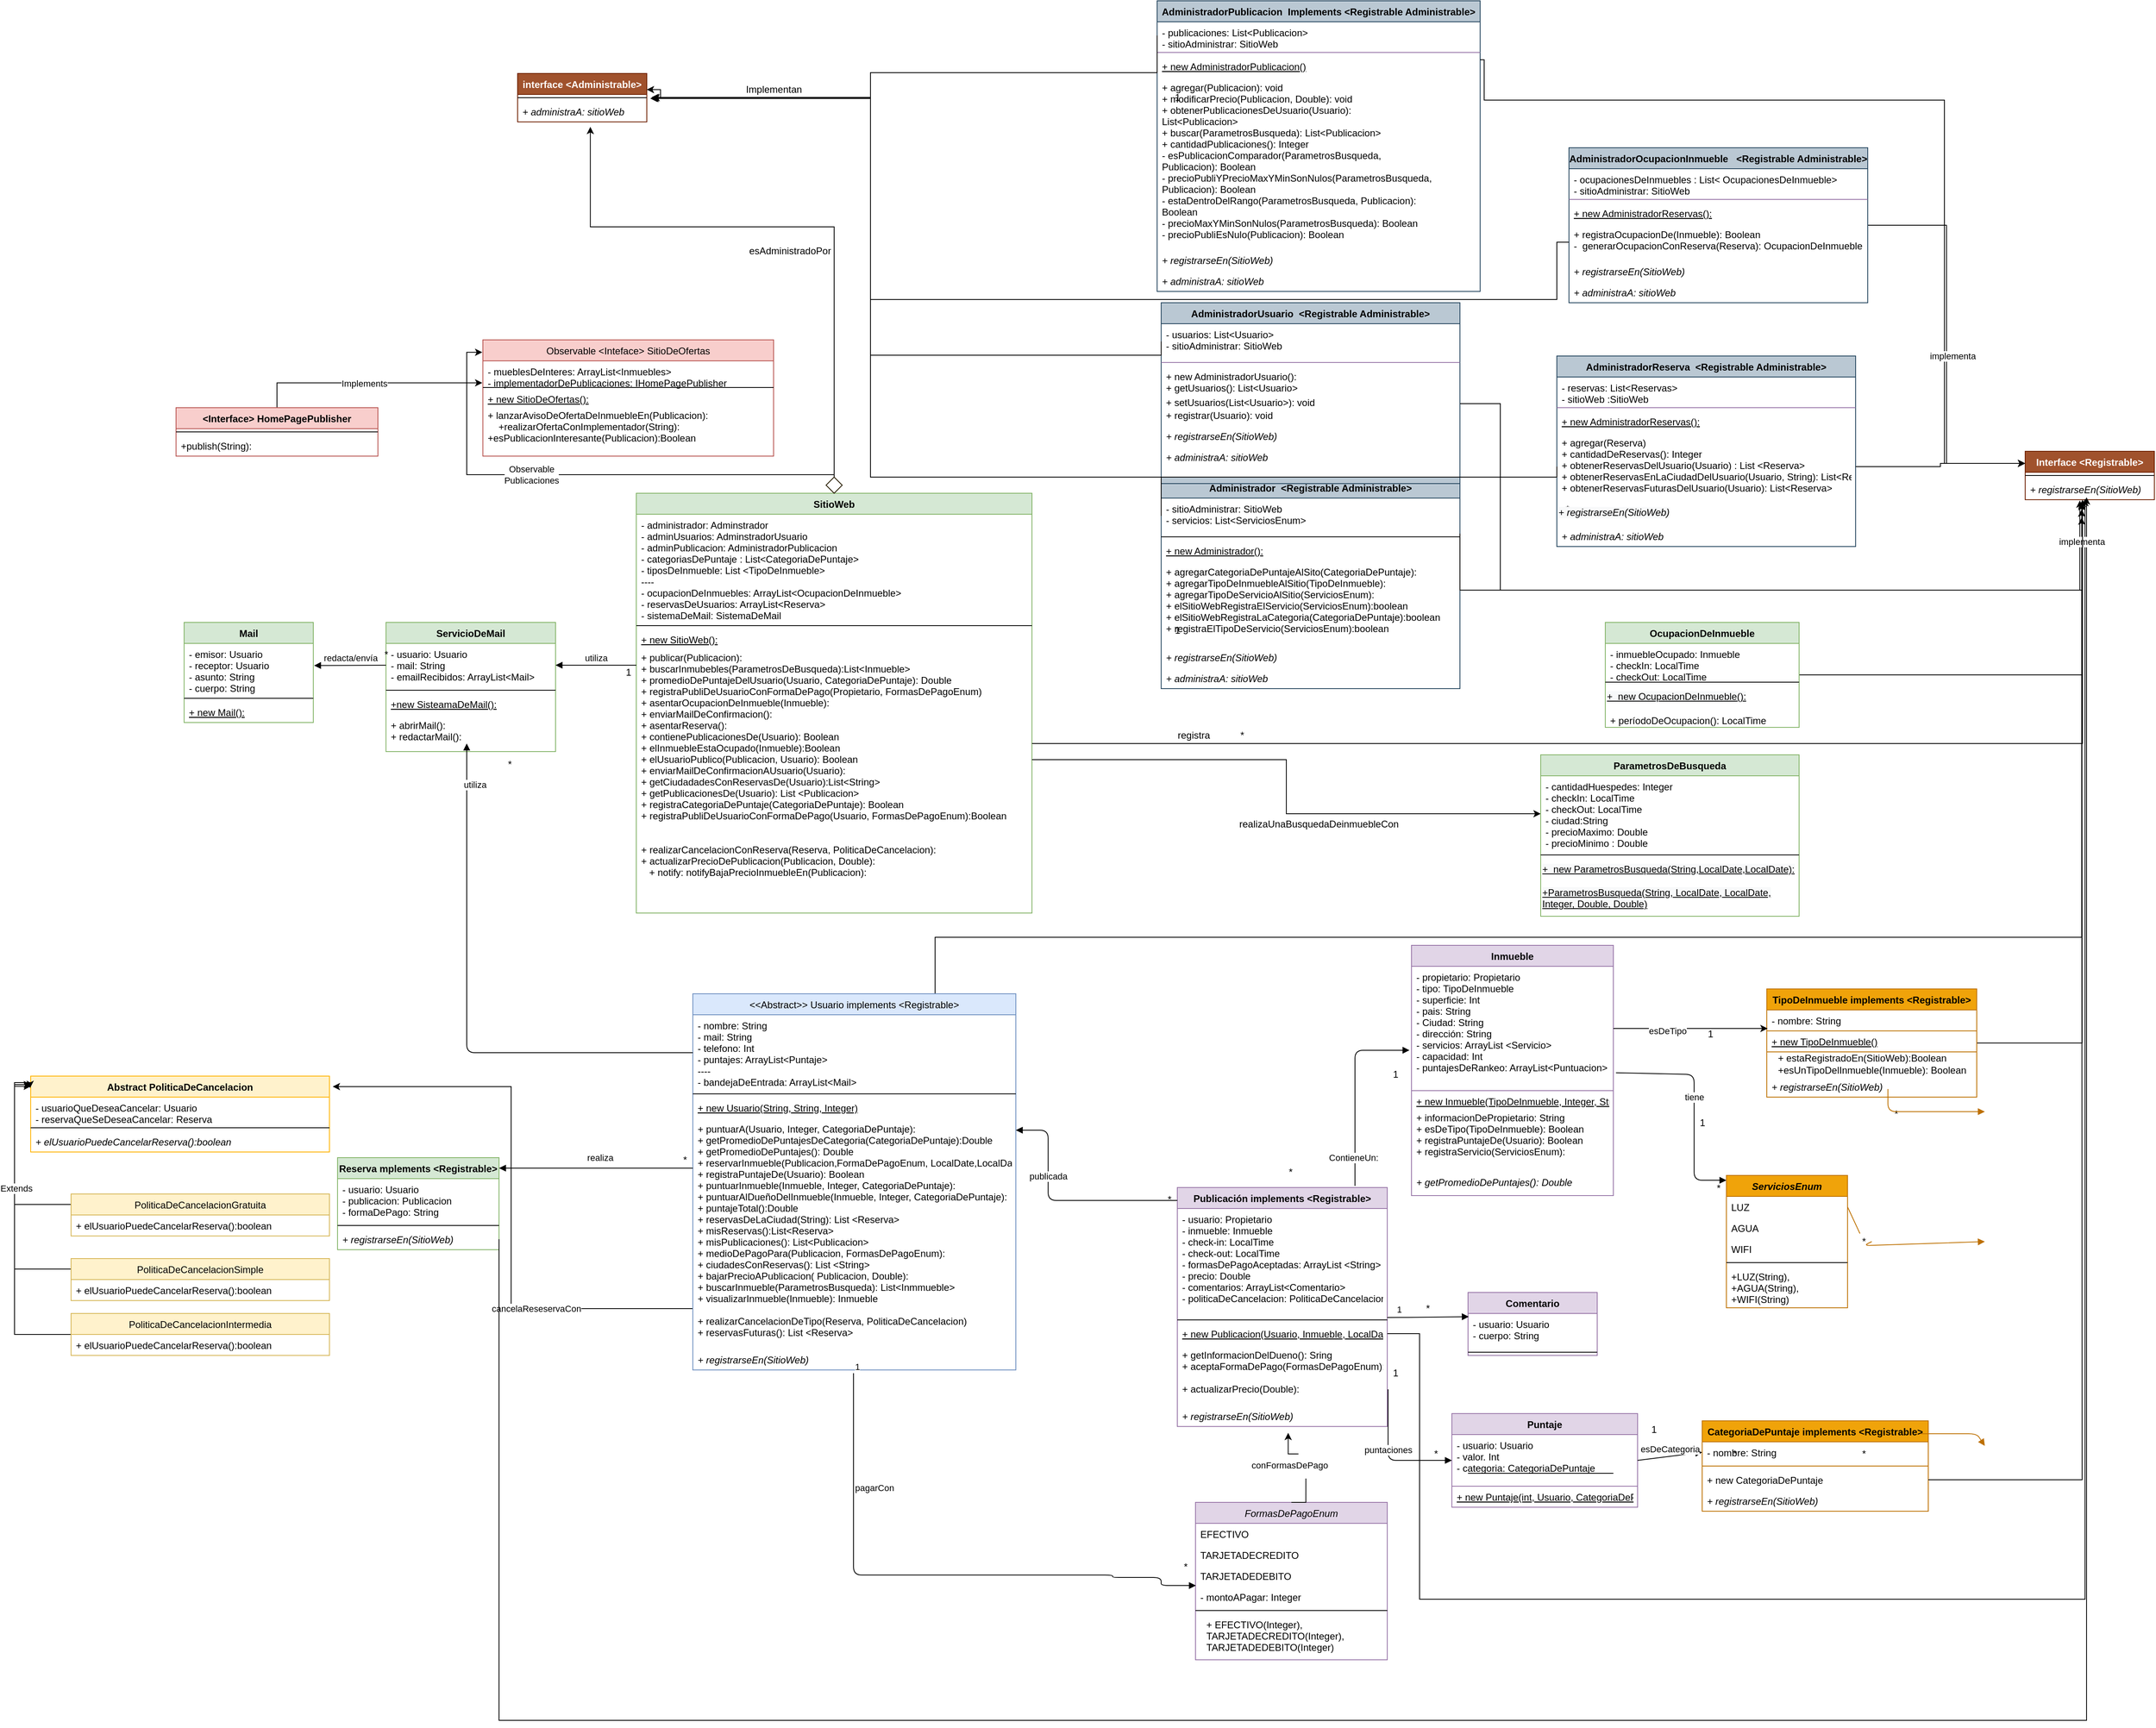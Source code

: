 <mxfile version="14.6.13" type="device"><diagram id="pOa78ajJfzBuazNelSqE" name="Page-1"><mxGraphModel dx="3874" dy="2102" grid="1" gridSize="10" guides="1" tooltips="1" connect="1" arrows="1" fold="1" page="1" pageScale="1" pageWidth="827" pageHeight="1169" math="0" shadow="0"><root><mxCell id="0"/><mxCell id="1" parent="0"/><mxCell id="N3XiOo9OK9Bq19KlocwW-2" value="cancelaReseservaCon" style="edgeStyle=orthogonalEdgeStyle;rounded=0;orthogonalLoop=1;jettySize=auto;html=1;entryX=1.011;entryY=0.138;entryDx=0;entryDy=0;entryPerimeter=0;" edge="1" parent="1" source="N3XiOo9OK9Bq19KlocwW-3" target="N3XiOo9OK9Bq19KlocwW-102"><mxGeometry x="-0.462" relative="1" as="geometry"><mxPoint as="offset"/><Array as="points"><mxPoint x="-905" y="630"/><mxPoint x="-905" y="355"/></Array></mxGeometry></mxCell><mxCell id="N3XiOo9OK9Bq19KlocwW-233" style="edgeStyle=orthogonalEdgeStyle;rounded=0;orthogonalLoop=1;jettySize=auto;html=1;exitX=0.75;exitY=0;exitDx=0;exitDy=0;" edge="1" parent="1" source="N3XiOo9OK9Bq19KlocwW-3"><mxGeometry relative="1" as="geometry"><mxPoint x="1040" y="-360" as="targetPoint"/><Array as="points"><mxPoint x="-380" y="170"/><mxPoint x="1040" y="170"/></Array></mxGeometry></mxCell><mxCell id="N3XiOo9OK9Bq19KlocwW-3" value="&lt;&lt;Abstract&gt;&gt; Usuario implements &lt;Registrable&gt;" style="swimlane;fontStyle=0;align=center;verticalAlign=top;childLayout=stackLayout;horizontal=1;startSize=26;horizontalStack=0;resizeParent=1;resizeParentMax=0;resizeLast=0;collapsible=1;marginBottom=0;fillColor=#dae8fc;strokeColor=#6c8ebf;" vertex="1" parent="1"><mxGeometry x="-680" y="240" width="400" height="466" as="geometry"/></mxCell><mxCell id="N3XiOo9OK9Bq19KlocwW-4" value="- nombre: String&#10;- mail: String&#10;- telefono: Int&#10;- puntajes: ArrayList&lt;Puntaje&gt;&#10;----&#10;- bandejaDeEntrada: ArrayList&lt;Mail&gt; &#10;&#10;" style="text;strokeColor=none;fillColor=none;align=left;verticalAlign=top;spacingLeft=4;spacingRight=4;overflow=hidden;rotatable=0;points=[[0,0.5],[1,0.5]];portConstraint=eastwest;" vertex="1" parent="N3XiOo9OK9Bq19KlocwW-3"><mxGeometry y="26" width="400" height="94" as="geometry"/></mxCell><mxCell id="N3XiOo9OK9Bq19KlocwW-5" value="" style="line;strokeWidth=1;fillColor=none;align=left;verticalAlign=middle;spacingTop=-1;spacingLeft=3;spacingRight=3;rotatable=0;labelPosition=right;points=[];portConstraint=eastwest;" vertex="1" parent="N3XiOo9OK9Bq19KlocwW-3"><mxGeometry y="120" width="400" height="8" as="geometry"/></mxCell><mxCell id="N3XiOo9OK9Bq19KlocwW-6" value="+ new Usuario(String, String, Integer)" style="text;strokeColor=none;fillColor=none;align=left;verticalAlign=top;spacingLeft=4;spacingRight=4;overflow=hidden;rotatable=0;points=[[0,0.5],[1,0.5]];portConstraint=eastwest;fontStyle=4" vertex="1" parent="N3XiOo9OK9Bq19KlocwW-3"><mxGeometry y="128" width="400" height="26" as="geometry"/></mxCell><mxCell id="N3XiOo9OK9Bq19KlocwW-7" value="+ puntuarA(Usuario, Integer, CategoriaDePuntaje): &#10;+ getPromedioDePuntajesDeCategoria(CategoriaDePuntaje):Double&#10;+ getPromedioDePuntajes(): Double&#10;+ reservarInmueble(Publicacion,FormaDePagoEnum, LocalDate,LocalDate):&#10;+ registraPuntajeDe(Usuario): Boolean&#10;+ puntuarInmueble(Inmueble, Integer, CategoriaDePuntaje):&#10;+ puntuarAlDueñoDelInmueble(Inmueble, Integer, CategoriaDePuntaje):&#10;+ puntajeTotal():Double&#10;+ reservasDeLaCiudad(String): List &lt;Reserva&gt;&#10;+ misReservas():List&lt;Reserva&gt;&#10;+ misPublicaciones(): List&lt;Publicacion&gt;&#10;+ medioDePagoPara(Publicacion, FormasDePagoEnum):&#10;+ ciudadesConReservas(): List &lt;String&gt;&#10;+ bajarPrecioAPublicacion( Publicacion, Double):&#10;+ buscarInmueble(ParametrosBusqueda): List&lt;Inmmueble&gt;&#10;+ visualizarInmueble(Inmueble): Inmueble&#10;&#10;+ realizarCancelacionDeTipo(Reserva, PoliticaDeCancelacion)&#10;+ reservasFuturas(): List &lt;Reserva&gt; &#10;&#10;" style="text;align=left;verticalAlign=top;spacingLeft=4;spacingRight=4;overflow=hidden;rotatable=0;points=[[0,0.5],[1,0.5]];portConstraint=eastwest;fontStyle=0;" vertex="1" parent="N3XiOo9OK9Bq19KlocwW-3"><mxGeometry y="154" width="400" height="286" as="geometry"/></mxCell><mxCell id="N3XiOo9OK9Bq19KlocwW-204" value="+ registrarseEn(SitioWeb)" style="text;strokeColor=none;fillColor=none;align=left;verticalAlign=top;spacingLeft=4;spacingRight=4;overflow=hidden;rotatable=0;points=[[0,0.5],[1,0.5]];portConstraint=eastwest;fontStyle=2" vertex="1" parent="N3XiOo9OK9Bq19KlocwW-3"><mxGeometry y="440" width="400" height="26" as="geometry"/></mxCell><mxCell id="N3XiOo9OK9Bq19KlocwW-8" style="edgeStyle=orthogonalEdgeStyle;rounded=0;orthogonalLoop=1;jettySize=auto;html=1;entryX=-0.002;entryY=0.107;entryDx=0;entryDy=0;entryPerimeter=0;" edge="1" parent="1" source="N3XiOo9OK9Bq19KlocwW-15" target="N3XiOo9OK9Bq19KlocwW-116"><mxGeometry relative="1" as="geometry"/></mxCell><mxCell id="N3XiOo9OK9Bq19KlocwW-9" value="Observable&lt;br&gt;Publicaciones" style="edgeLabel;html=1;align=center;verticalAlign=middle;resizable=0;points=[];" vertex="1" connectable="0" parent="N3XiOo9OK9Bq19KlocwW-8"><mxGeometry x="0.228" relative="1" as="geometry"><mxPoint as="offset"/></mxGeometry></mxCell><mxCell id="N3XiOo9OK9Bq19KlocwW-259" style="edgeStyle=orthogonalEdgeStyle;rounded=0;orthogonalLoop=1;jettySize=auto;html=1;exitX=0.5;exitY=0;exitDx=0;exitDy=0;entryX=0.563;entryY=1.235;entryDx=0;entryDy=0;entryPerimeter=0;" edge="1" parent="1" source="N3XiOo9OK9Bq19KlocwW-15" target="N3XiOo9OK9Bq19KlocwW-238"><mxGeometry relative="1" as="geometry"><Array as="points"><mxPoint x="-505" y="-710"/><mxPoint x="-807" y="-710"/></Array></mxGeometry></mxCell><mxCell id="N3XiOo9OK9Bq19KlocwW-15" value="SitioWeb" style="swimlane;fontStyle=1;align=center;verticalAlign=top;childLayout=stackLayout;horizontal=1;startSize=26;horizontalStack=0;resizeParent=1;resizeParentMax=0;resizeLast=0;collapsible=1;marginBottom=0;fillColor=#d5e8d4;strokeColor=#82b366;" vertex="1" parent="1"><mxGeometry x="-750" y="-380" width="490" height="520" as="geometry"/></mxCell><mxCell id="N3XiOo9OK9Bq19KlocwW-16" value="- administrador: Adminstrador&#10;- adminUsuarios: AdminstradorUsuario&#10;- adminPublicacion: AdministradorPublicacion&#10;- categoriasDePuntaje : List&lt;CategoriaDePuntaje&gt;&#10;- tiposDeInmueble: List &lt;TipoDeInmueble&gt;&#10;----&#10;- ocupacionDeInmuebles: ArrayList&lt;OcupacionDeInmueble&gt;&#10;- reservasDeUsuarios: ArrayList&lt;Reserva&gt;&#10;- sistemaDeMail: SistemaDeMail&#10;" style="text;strokeColor=none;fillColor=none;align=left;verticalAlign=top;spacingLeft=4;spacingRight=4;overflow=hidden;rotatable=0;points=[[0,0.5],[1,0.5]];portConstraint=eastwest;" vertex="1" parent="N3XiOo9OK9Bq19KlocwW-15"><mxGeometry y="26" width="490" height="134" as="geometry"/></mxCell><mxCell id="N3XiOo9OK9Bq19KlocwW-17" value="" style="line;strokeWidth=1;fillColor=none;align=left;verticalAlign=middle;spacingTop=-1;spacingLeft=3;spacingRight=3;rotatable=0;labelPosition=right;points=[];portConstraint=eastwest;" vertex="1" parent="N3XiOo9OK9Bq19KlocwW-15"><mxGeometry y="160" width="490" height="8" as="geometry"/></mxCell><mxCell id="N3XiOo9OK9Bq19KlocwW-18" value="+ new SitioWeb():" style="text;strokeColor=none;fillColor=none;align=left;verticalAlign=top;spacingLeft=4;spacingRight=4;overflow=hidden;rotatable=0;points=[[0,0.5],[1,0.5]];portConstraint=eastwest;fontStyle=4" vertex="1" parent="N3XiOo9OK9Bq19KlocwW-15"><mxGeometry y="168" width="490" height="22" as="geometry"/></mxCell><mxCell id="N3XiOo9OK9Bq19KlocwW-19" value="+ publicar(Publicacion):&#10;+ buscarInmubebles(ParametrosDeBusqueda):List&lt;Inmueble&gt;&#10;+ promedioDePuntajeDelUsuario(Usuario, CategoriaDePuntaje): Double&#10;+ registraPubliDeUsuarioConFormaDePago(Propietario, FormasDePagoEnum)&#10;+ asentarOcupacionDeInmueble(Inmueble):&#10;+ enviarMailDeConfirmacion():&#10;+ asentarReserva():&#10;+ contienePublicacionesDe(Usuario): Boolean&#10;+ elInmuebleEstaOcupado(Inmueble):Boolean&#10;+ elUsuarioPublico(Publicacion, Usuario): Boolean&#10;+ enviarMailDeConfirmacionAUsuario(Usuario): &#10;+ getCiudadadesConReservasDe(Usuario):List&lt;String&gt;&#10;+ getPublicacionesDe(Usuario): List &lt;Publicacion&gt;&#10;+ registraCategoriaDePuntaje(CategoriaDePuntaje): Boolean&#10;+ registraPubliDeUsuarioConFormaDePago(Usuario, FormasDePagoEnum):Boolean&#10;&#10;&#10;+ realizarCancelacionConReserva(Reserva, PoliticaDeCancelacion):&#10;+ actualizarPrecioDePublicacion(Publicacion, Double):&#10;   + notify: notifyBajaPrecioInmuebleEn(Publicacion):&#10;&#10;" style="text;strokeColor=none;fillColor=none;align=left;verticalAlign=top;spacingLeft=4;spacingRight=4;overflow=hidden;rotatable=0;points=[[0,0.5],[1,0.5]];portConstraint=eastwest;" vertex="1" parent="N3XiOo9OK9Bq19KlocwW-15"><mxGeometry y="190" width="490" height="330" as="geometry"/></mxCell><mxCell id="N3XiOo9OK9Bq19KlocwW-20" value="Publicación implements &lt;Registrable&gt;" style="swimlane;fontStyle=1;align=center;verticalAlign=top;childLayout=stackLayout;horizontal=1;startSize=26;horizontalStack=0;resizeParent=1;resizeParentMax=0;resizeLast=0;collapsible=1;marginBottom=0;fillColor=#e1d5e7;strokeColor=#9673a6;" vertex="1" parent="1"><mxGeometry x="-80" y="480" width="260" height="296" as="geometry"/></mxCell><mxCell id="N3XiOo9OK9Bq19KlocwW-21" value="- usuario: Propietario&#10;- inmueble: Inmueble&#10;- check-in: LocalTime&#10;- check-out: LocalTime&#10;- formasDePagoAceptadas: ArrayList &lt;String&gt;&#10;- precio: Double&#10;- comentarios: ArrayList&lt;Comentario&gt;&#10;- politicaDeCancelacion: PoliticaDeCancelacion&#10;" style="text;strokeColor=none;fillColor=none;align=left;verticalAlign=top;spacingLeft=4;spacingRight=4;overflow=hidden;rotatable=0;points=[[0,0.5],[1,0.5]];portConstraint=eastwest;" vertex="1" parent="N3XiOo9OK9Bq19KlocwW-20"><mxGeometry y="26" width="260" height="134" as="geometry"/></mxCell><mxCell id="N3XiOo9OK9Bq19KlocwW-22" value="" style="line;strokeWidth=1;fillColor=none;align=left;verticalAlign=middle;spacingTop=-1;spacingLeft=3;spacingRight=3;rotatable=0;labelPosition=right;points=[];portConstraint=eastwest;" vertex="1" parent="N3XiOo9OK9Bq19KlocwW-20"><mxGeometry y="160" width="260" height="8" as="geometry"/></mxCell><mxCell id="N3XiOo9OK9Bq19KlocwW-23" value="+ new Publicacion(Usuario, Inmueble, LocalDate, LocalDate, Double):" style="text;strokeColor=none;fillColor=none;align=left;verticalAlign=top;spacingLeft=4;spacingRight=4;overflow=hidden;rotatable=0;points=[[0,0.5],[1,0.5]];portConstraint=eastwest;fontStyle=4" vertex="1" parent="N3XiOo9OK9Bq19KlocwW-20"><mxGeometry y="168" width="260" height="26" as="geometry"/></mxCell><mxCell id="N3XiOo9OK9Bq19KlocwW-24" value="+ getInformacionDelDueno(): Sring&#10;+ aceptaFormaDePago(FormasDePagoEnum):Boolean&#10;&#10;+ actualizarPrecio(Double):&#10;" style="text;strokeColor=none;fillColor=none;align=left;verticalAlign=top;spacingLeft=4;spacingRight=4;overflow=hidden;rotatable=0;points=[[0,0.5],[1,0.5]];portConstraint=eastwest;" vertex="1" parent="N3XiOo9OK9Bq19KlocwW-20"><mxGeometry y="194" width="260" height="76" as="geometry"/></mxCell><mxCell id="N3XiOo9OK9Bq19KlocwW-205" value="+ registrarseEn(SitioWeb)" style="text;strokeColor=none;fillColor=none;align=left;verticalAlign=top;spacingLeft=4;spacingRight=4;overflow=hidden;rotatable=0;points=[[0,0.5],[1,0.5]];portConstraint=eastwest;fontStyle=2" vertex="1" parent="N3XiOo9OK9Bq19KlocwW-20"><mxGeometry y="270" width="260" height="26" as="geometry"/></mxCell><mxCell id="N3XiOo9OK9Bq19KlocwW-25" value="Puntaje" style="swimlane;fontStyle=1;align=center;verticalAlign=top;childLayout=stackLayout;horizontal=1;startSize=26;horizontalStack=0;resizeParent=1;resizeParentMax=0;resizeLast=0;collapsible=1;marginBottom=0;fillColor=#e1d5e7;strokeColor=#9673a6;" vertex="1" parent="1"><mxGeometry x="260" y="760" width="230" height="116" as="geometry"/></mxCell><mxCell id="N3XiOo9OK9Bq19KlocwW-26" value="- usuario: Usuario&#10;- valor. Int&#10;- categoria: CategoriaDePuntaje" style="text;strokeColor=#9673a6;align=left;verticalAlign=top;spacingLeft=4;spacingRight=4;overflow=hidden;rotatable=0;points=[[0,0.5],[1,0.5]];portConstraint=eastwest;" vertex="1" parent="N3XiOo9OK9Bq19KlocwW-25"><mxGeometry y="26" width="230" height="64" as="geometry"/></mxCell><mxCell id="N3XiOo9OK9Bq19KlocwW-27" value="+ new Puntaje(int, Usuario, CategoriaDePuntaje)" style="text;strokeColor=none;fillColor=none;align=left;verticalAlign=top;spacingLeft=4;spacingRight=4;overflow=hidden;rotatable=0;points=[[0,0.5],[1,0.5]];portConstraint=eastwest;fontStyle=4" vertex="1" parent="N3XiOo9OK9Bq19KlocwW-25"><mxGeometry y="90" width="230" height="26" as="geometry"/></mxCell><mxCell id="N3XiOo9OK9Bq19KlocwW-28" value="puntaciones" style="html=1;verticalAlign=bottom;endArrow=block;entryX=0;entryY=0.5;entryDx=0;entryDy=0;" edge="1" parent="1" target="N3XiOo9OK9Bq19KlocwW-26"><mxGeometry width="80" relative="1" as="geometry"><mxPoint x="181" y="730" as="sourcePoint"/><mxPoint x="430" y="680" as="targetPoint"/><Array as="points"><mxPoint x="181" y="818"/></Array></mxGeometry></mxCell><mxCell id="N3XiOo9OK9Bq19KlocwW-29" value="1" style="text;html=1;align=center;verticalAlign=middle;resizable=0;points=[];autosize=1;strokeColor=none;" vertex="1" parent="1"><mxGeometry x="500" y="770" width="20" height="20" as="geometry"/></mxCell><mxCell id="N3XiOo9OK9Bq19KlocwW-30" value="1" style="text;html=1;align=center;verticalAlign=middle;resizable=0;points=[];autosize=1;strokeColor=none;" vertex="1" parent="1"><mxGeometry x="180" y="700" width="20" height="20" as="geometry"/></mxCell><mxCell id="N3XiOo9OK9Bq19KlocwW-31" value="publicada" style="html=1;verticalAlign=bottom;endArrow=block;" edge="1" parent="1"><mxGeometry x="0.268" width="80" relative="1" as="geometry"><mxPoint x="-80" y="496" as="sourcePoint"/><mxPoint x="-280" y="409" as="targetPoint"/><Array as="points"><mxPoint x="-240" y="496"/><mxPoint x="-240" y="409"/></Array><mxPoint y="1" as="offset"/></mxGeometry></mxCell><mxCell id="N3XiOo9OK9Bq19KlocwW-32" value="*" style="text;html=1;align=center;verticalAlign=middle;resizable=0;points=[];autosize=1;strokeColor=none;" vertex="1" parent="1"><mxGeometry x="-100" y="485" width="20" height="20" as="geometry"/></mxCell><mxCell id="N3XiOo9OK9Bq19KlocwW-36" value="*" style="text;html=1;align=center;verticalAlign=middle;resizable=0;points=[];autosize=1;strokeColor=none;" vertex="1" parent="1"><mxGeometry x="50" y="451" width="20" height="20" as="geometry"/></mxCell><mxCell id="N3XiOo9OK9Bq19KlocwW-37" value="ServicioDeMail" style="swimlane;fontStyle=1;align=center;verticalAlign=top;childLayout=stackLayout;horizontal=1;startSize=26;horizontalStack=0;resizeParent=1;resizeParentMax=0;resizeLast=0;collapsible=1;marginBottom=0;fillColor=#d5e8d4;strokeColor=#82b366;" vertex="1" parent="1"><mxGeometry x="-1060" y="-220" width="210" height="160" as="geometry"/></mxCell><mxCell id="N3XiOo9OK9Bq19KlocwW-38" value="- usuario: Usuario&#10;- mail: String&#10;- emailRecibidos: ArrayList&lt;Mail&gt;" style="text;strokeColor=none;fillColor=none;align=left;verticalAlign=top;spacingLeft=4;spacingRight=4;overflow=hidden;rotatable=0;points=[[0,0.5],[1,0.5]];portConstraint=eastwest;" vertex="1" parent="N3XiOo9OK9Bq19KlocwW-37"><mxGeometry y="26" width="210" height="54" as="geometry"/></mxCell><mxCell id="N3XiOo9OK9Bq19KlocwW-39" value="" style="line;strokeWidth=1;fillColor=none;align=left;verticalAlign=middle;spacingTop=-1;spacingLeft=3;spacingRight=3;rotatable=0;labelPosition=right;points=[];portConstraint=eastwest;" vertex="1" parent="N3XiOo9OK9Bq19KlocwW-37"><mxGeometry y="80" width="210" height="8" as="geometry"/></mxCell><mxCell id="N3XiOo9OK9Bq19KlocwW-40" value="+new SisteamaDeMail():" style="text;strokeColor=none;fillColor=none;align=left;verticalAlign=top;spacingLeft=4;spacingRight=4;overflow=hidden;rotatable=0;points=[[0,0.5],[1,0.5]];portConstraint=eastwest;fontStyle=4" vertex="1" parent="N3XiOo9OK9Bq19KlocwW-37"><mxGeometry y="88" width="210" height="26" as="geometry"/></mxCell><mxCell id="N3XiOo9OK9Bq19KlocwW-41" value="+ abrirMail():&#10;+ redactarMail():" style="text;strokeColor=none;fillColor=none;align=left;verticalAlign=top;spacingLeft=4;spacingRight=4;overflow=hidden;rotatable=0;points=[[0,0.5],[1,0.5]];portConstraint=eastwest;" vertex="1" parent="N3XiOo9OK9Bq19KlocwW-37"><mxGeometry y="114" width="210" height="46" as="geometry"/></mxCell><mxCell id="N3XiOo9OK9Bq19KlocwW-42" value="Mail" style="swimlane;fontStyle=1;align=center;verticalAlign=top;childLayout=stackLayout;horizontal=1;startSize=26;horizontalStack=0;resizeParent=1;resizeParentMax=0;resizeLast=0;collapsible=1;marginBottom=0;fillColor=#d5e8d4;strokeColor=#82b366;" vertex="1" parent="1"><mxGeometry x="-1310" y="-220" width="160" height="124" as="geometry"/></mxCell><mxCell id="N3XiOo9OK9Bq19KlocwW-43" value="- emisor: Usuario&#10;- receptor: Usuario&#10;- asunto: String&#10;- cuerpo: String" style="text;strokeColor=none;fillColor=none;align=left;verticalAlign=top;spacingLeft=4;spacingRight=4;overflow=hidden;rotatable=0;points=[[0,0.5],[1,0.5]];portConstraint=eastwest;" vertex="1" parent="N3XiOo9OK9Bq19KlocwW-42"><mxGeometry y="26" width="160" height="64" as="geometry"/></mxCell><mxCell id="N3XiOo9OK9Bq19KlocwW-44" value="" style="line;strokeWidth=1;fillColor=none;align=left;verticalAlign=middle;spacingTop=-1;spacingLeft=3;spacingRight=3;rotatable=0;labelPosition=right;points=[];portConstraint=eastwest;" vertex="1" parent="N3XiOo9OK9Bq19KlocwW-42"><mxGeometry y="90" width="160" height="8" as="geometry"/></mxCell><mxCell id="N3XiOo9OK9Bq19KlocwW-45" value="+ new Mail():" style="text;strokeColor=none;fillColor=none;align=left;verticalAlign=top;spacingLeft=4;spacingRight=4;overflow=hidden;rotatable=0;points=[[0,0.5],[1,0.5]];portConstraint=eastwest;fontStyle=4" vertex="1" parent="N3XiOo9OK9Bq19KlocwW-42"><mxGeometry y="98" width="160" height="26" as="geometry"/></mxCell><mxCell id="N3XiOo9OK9Bq19KlocwW-46" value="utiliza" style="html=1;verticalAlign=bottom;endArrow=block;exitX=0;exitY=0.5;exitDx=0;exitDy=0;" edge="1" parent="1" source="N3XiOo9OK9Bq19KlocwW-4"><mxGeometry x="0.819" y="-10" width="80" relative="1" as="geometry"><mxPoint x="-420" y="230" as="sourcePoint"/><mxPoint x="-960" y="-70" as="targetPoint"/><Array as="points"><mxPoint x="-960" y="313"/></Array><mxPoint as="offset"/></mxGeometry></mxCell><mxCell id="N3XiOo9OK9Bq19KlocwW-48" value="utiliza" style="html=1;verticalAlign=bottom;endArrow=block;entryX=1;entryY=0.5;entryDx=0;entryDy=0;" edge="1" parent="1" target="N3XiOo9OK9Bq19KlocwW-38"><mxGeometry width="80" relative="1" as="geometry"><mxPoint x="-750" y="-167" as="sourcePoint"/><mxPoint x="-840" y="-170" as="targetPoint"/></mxGeometry></mxCell><mxCell id="N3XiOo9OK9Bq19KlocwW-49" value="1" style="text;html=1;align=center;verticalAlign=middle;resizable=0;points=[];autosize=1;strokeColor=none;" vertex="1" parent="1"><mxGeometry x="-770" y="-168" width="20" height="20" as="geometry"/></mxCell><mxCell id="N3XiOo9OK9Bq19KlocwW-50" value="redacta/envía" style="html=1;verticalAlign=bottom;endArrow=block;exitX=0;exitY=0.5;exitDx=0;exitDy=0;entryX=1.006;entryY=0.428;entryDx=0;entryDy=0;entryPerimeter=0;" edge="1" parent="1" source="N3XiOo9OK9Bq19KlocwW-38" target="N3XiOo9OK9Bq19KlocwW-43"><mxGeometry width="80" relative="1" as="geometry"><mxPoint x="-1087" y="64" as="sourcePoint"/><mxPoint x="-1007" y="64" as="targetPoint"/></mxGeometry></mxCell><mxCell id="N3XiOo9OK9Bq19KlocwW-51" value="*" style="text;html=1;align=center;verticalAlign=middle;resizable=0;points=[];autosize=1;strokeColor=none;" vertex="1" parent="1"><mxGeometry x="-917" y="-54" width="20" height="20" as="geometry"/></mxCell><mxCell id="N3XiOo9OK9Bq19KlocwW-52" value="Reserva mplements &lt;Registrable&gt;" style="swimlane;fontStyle=1;align=center;verticalAlign=top;childLayout=stackLayout;horizontal=1;startSize=26;horizontalStack=0;resizeParent=1;resizeParentMax=0;resizeLast=0;collapsible=1;marginBottom=0;fillColor=#d5e8d4;strokeColor=#82b366;" vertex="1" parent="1"><mxGeometry x="-1120" y="443" width="200" height="114" as="geometry"/></mxCell><mxCell id="N3XiOo9OK9Bq19KlocwW-53" value="- usuario: Usuario&#10;- publicacion: Publicacion&#10;- formaDePago: String&#10; " style="text;strokeColor=none;fillColor=none;align=left;verticalAlign=top;spacingLeft=4;spacingRight=4;overflow=hidden;rotatable=0;points=[[0,0.5],[1,0.5]];portConstraint=eastwest;" vertex="1" parent="N3XiOo9OK9Bq19KlocwW-52"><mxGeometry y="26" width="200" height="54" as="geometry"/></mxCell><mxCell id="N3XiOo9OK9Bq19KlocwW-54" value="" style="line;strokeWidth=1;fillColor=none;align=left;verticalAlign=middle;spacingTop=-1;spacingLeft=3;spacingRight=3;rotatable=0;labelPosition=right;points=[];portConstraint=eastwest;" vertex="1" parent="N3XiOo9OK9Bq19KlocwW-52"><mxGeometry y="80" width="200" height="8" as="geometry"/></mxCell><mxCell id="N3XiOo9OK9Bq19KlocwW-207" value="+ registrarseEn(SitioWeb)" style="text;strokeColor=none;fillColor=none;align=left;verticalAlign=top;spacingLeft=4;spacingRight=4;overflow=hidden;rotatable=0;points=[[0,0.5],[1,0.5]];portConstraint=eastwest;fontStyle=2" vertex="1" parent="N3XiOo9OK9Bq19KlocwW-52"><mxGeometry y="88" width="200" height="26" as="geometry"/></mxCell><mxCell id="N3XiOo9OK9Bq19KlocwW-56" value="realiza" style="html=1;verticalAlign=bottom;endArrow=block;" edge="1" parent="1"><mxGeometry x="-0.038" y="-4" width="80" relative="1" as="geometry"><mxPoint x="-680" y="456" as="sourcePoint"/><mxPoint x="-920" y="456" as="targetPoint"/><mxPoint as="offset"/><Array as="points"><mxPoint x="-800" y="456"/><mxPoint x="-890" y="456"/></Array></mxGeometry></mxCell><mxCell id="N3XiOo9OK9Bq19KlocwW-58" value="*" style="text;html=1;align=center;verticalAlign=middle;resizable=0;points=[];autosize=1;strokeColor=none;" vertex="1" parent="1"><mxGeometry x="-700" y="436" width="20" height="20" as="geometry"/></mxCell><mxCell id="N3XiOo9OK9Bq19KlocwW-59" value="CategoriaDePuntaje implements &lt;Registrable&gt;" style="swimlane;fontStyle=1;align=center;verticalAlign=top;childLayout=stackLayout;horizontal=1;startSize=26;horizontalStack=0;resizeParent=1;resizeParentMax=0;resizeLast=0;collapsible=1;marginBottom=0;fillColor=#f0a30a;strokeColor=#BD7000;fontColor=#000000;" vertex="1" parent="1"><mxGeometry x="570" y="769" width="280" height="112" as="geometry"/></mxCell><mxCell id="N3XiOo9OK9Bq19KlocwW-60" value="- nombre: String" style="text;strokeColor=none;fillColor=none;align=left;verticalAlign=top;spacingLeft=4;spacingRight=4;overflow=hidden;rotatable=0;points=[[0,0.5],[1,0.5]];portConstraint=eastwest;" vertex="1" parent="N3XiOo9OK9Bq19KlocwW-59"><mxGeometry y="26" width="280" height="26" as="geometry"/></mxCell><mxCell id="N3XiOo9OK9Bq19KlocwW-61" value="" style="line;strokeWidth=1;fillColor=#f0a30a;align=left;verticalAlign=middle;spacingTop=-1;spacingLeft=3;spacingRight=3;rotatable=0;labelPosition=right;points=[];portConstraint=eastwest;strokeColor=#BD7000;fontColor=#000000;" vertex="1" parent="N3XiOo9OK9Bq19KlocwW-59"><mxGeometry y="52" width="280" height="8" as="geometry"/></mxCell><mxCell id="N3XiOo9OK9Bq19KlocwW-62" value="+ new CategoriaDePuntaje" style="text;strokeColor=none;fillColor=none;align=left;verticalAlign=top;spacingLeft=4;spacingRight=4;overflow=hidden;rotatable=0;points=[[0,0.5],[1,0.5]];portConstraint=eastwest;" vertex="1" parent="N3XiOo9OK9Bq19KlocwW-59"><mxGeometry y="60" width="280" height="26" as="geometry"/></mxCell><mxCell id="N3XiOo9OK9Bq19KlocwW-206" value="+ registrarseEn(SitioWeb)" style="text;strokeColor=none;fillColor=none;align=left;verticalAlign=top;spacingLeft=4;spacingRight=4;overflow=hidden;rotatable=0;points=[[0,0.5],[1,0.5]];portConstraint=eastwest;fontStyle=2" vertex="1" parent="N3XiOo9OK9Bq19KlocwW-59"><mxGeometry y="86" width="280" height="26" as="geometry"/></mxCell><mxCell id="N3XiOo9OK9Bq19KlocwW-63" value="esDeCategoria" style="html=1;verticalAlign=bottom;endArrow=block;exitX=1;exitY=0.5;exitDx=0;exitDy=0;entryX=0;entryY=0.5;entryDx=0;entryDy=0;" edge="1" parent="1" source="N3XiOo9OK9Bq19KlocwW-26" target="N3XiOo9OK9Bq19KlocwW-60"><mxGeometry width="80" relative="1" as="geometry"><mxPoint x="430" y="670" as="sourcePoint"/><mxPoint x="510" y="670" as="targetPoint"/></mxGeometry></mxCell><mxCell id="N3XiOo9OK9Bq19KlocwW-64" value="*" style="text;html=1;align=center;verticalAlign=middle;resizable=0;points=[];autosize=1;strokeColor=none;" vertex="1" parent="1"><mxGeometry x="600" y="800" width="20" height="20" as="geometry"/></mxCell><mxCell id="N3XiOo9OK9Bq19KlocwW-65" value="Administrador  &lt;Registrable Administrable&gt;" style="swimlane;fontStyle=1;align=center;verticalAlign=top;childLayout=stackLayout;horizontal=1;startSize=26;horizontalStack=0;resizeParent=1;resizeParentMax=0;resizeLast=0;collapsible=1;marginBottom=0;fillColor=#bac8d3;strokeColor=#23445d;" vertex="1" parent="1"><mxGeometry x="-100" y="-400" width="370" height="262" as="geometry"/></mxCell><mxCell id="N3XiOo9OK9Bq19KlocwW-66" value="- sitioAdministrar: SitioWeb&#10;- servicios: List&lt;ServiciosEnum&gt;" style="text;strokeColor=none;fillColor=none;align=left;verticalAlign=top;spacingLeft=4;spacingRight=4;overflow=hidden;rotatable=0;points=[[0,0.5],[1,0.5]];portConstraint=eastwest;" vertex="1" parent="N3XiOo9OK9Bq19KlocwW-65"><mxGeometry y="26" width="370" height="44" as="geometry"/></mxCell><mxCell id="N3XiOo9OK9Bq19KlocwW-67" value="" style="line;strokeWidth=1;fillColor=none;align=left;verticalAlign=middle;spacingTop=-1;spacingLeft=3;spacingRight=3;rotatable=0;labelPosition=right;points=[];portConstraint=eastwest;" vertex="1" parent="N3XiOo9OK9Bq19KlocwW-65"><mxGeometry y="70" width="370" height="8" as="geometry"/></mxCell><mxCell id="N3XiOo9OK9Bq19KlocwW-68" value="+ new Administrador():" style="text;strokeColor=none;fillColor=none;align=left;verticalAlign=top;spacingLeft=4;spacingRight=4;overflow=hidden;rotatable=0;points=[[0,0.5],[1,0.5]];portConstraint=eastwest;fontStyle=4" vertex="1" parent="N3XiOo9OK9Bq19KlocwW-65"><mxGeometry y="78" width="370" height="26" as="geometry"/></mxCell><mxCell id="N3XiOo9OK9Bq19KlocwW-69" value="+ agregarCategoriaDePuntajeAlSito(CategoriaDePuntaje):&#10;+ agregarTipoDeInmuebleAlSitio(TipoDeInmueble):&#10;+ agregarTipoDeServicioAlSitio(ServiciosEnum):&#10;+ elSitioWebRegistraElServicio(ServiciosEnum):boolean&#10;+ elSitioWebRegistraLaCategoria(CategoriaDePuntaje):boolean&#10;+ registraElTipoDeServicio(ServiciosEnum):boolean" style="text;strokeColor=none;fillColor=none;align=left;verticalAlign=top;spacingLeft=4;spacingRight=4;overflow=hidden;rotatable=0;points=[[0,0.5],[1,0.5]];portConstraint=eastwest;" vertex="1" parent="N3XiOo9OK9Bq19KlocwW-65"><mxGeometry y="104" width="370" height="106" as="geometry"/></mxCell><mxCell id="N3XiOo9OK9Bq19KlocwW-202" value="+ registrarseEn(SitioWeb)" style="text;strokeColor=none;fillColor=none;align=left;verticalAlign=top;spacingLeft=4;spacingRight=4;overflow=hidden;rotatable=0;points=[[0,0.5],[1,0.5]];portConstraint=eastwest;fontStyle=2" vertex="1" parent="N3XiOo9OK9Bq19KlocwW-65"><mxGeometry y="210" width="370" height="26" as="geometry"/></mxCell><mxCell id="N3XiOo9OK9Bq19KlocwW-256" value="+ administraA: sitioWeb" style="text;strokeColor=none;fillColor=none;align=left;verticalAlign=top;spacingLeft=4;spacingRight=4;overflow=hidden;rotatable=0;points=[[0,0.5],[1,0.5]];portConstraint=eastwest;fontStyle=2" vertex="1" parent="N3XiOo9OK9Bq19KlocwW-65"><mxGeometry y="236" width="370" height="26" as="geometry"/></mxCell><mxCell id="N3XiOo9OK9Bq19KlocwW-71" value="*" style="text;html=1;align=center;verticalAlign=middle;resizable=0;points=[];autosize=1;strokeColor=none;" vertex="1" parent="1"><mxGeometry x="760" y="800" width="20" height="20" as="geometry"/></mxCell><mxCell id="N3XiOo9OK9Bq19KlocwW-72" value="*" style="text;html=1;align=center;verticalAlign=middle;resizable=0;points=[];autosize=1;fontColor=#000000;" vertex="1" parent="1"><mxGeometry x="800" y="379" width="20" height="20" as="geometry"/></mxCell><mxCell id="N3XiOo9OK9Bq19KlocwW-260" style="edgeStyle=orthogonalEdgeStyle;rounded=0;orthogonalLoop=1;jettySize=auto;html=1;" edge="1" parent="1" source="N3XiOo9OK9Bq19KlocwW-73"><mxGeometry relative="1" as="geometry"><mxPoint x="1040" y="-350" as="targetPoint"/></mxGeometry></mxCell><mxCell id="N3XiOo9OK9Bq19KlocwW-73" value="OcupacionDeInmueble" style="swimlane;fontStyle=1;align=center;verticalAlign=top;childLayout=stackLayout;horizontal=1;startSize=26;horizontalStack=0;resizeParent=1;resizeParentMax=0;resizeLast=0;collapsible=1;marginBottom=0;fillColor=#d5e8d4;strokeColor=#82b366;" vertex="1" parent="1"><mxGeometry x="450" y="-220" width="240" height="130" as="geometry"/></mxCell><mxCell id="N3XiOo9OK9Bq19KlocwW-74" value="- inmuebleOcupado: Inmueble&#10;- checkIn: LocalTime&#10;- checkOut: LocalTime" style="text;strokeColor=none;fillColor=none;align=left;verticalAlign=top;spacingLeft=4;spacingRight=4;overflow=hidden;rotatable=0;points=[[0,0.5],[1,0.5]];portConstraint=eastwest;fontStyle=0" vertex="1" parent="N3XiOo9OK9Bq19KlocwW-73"><mxGeometry y="26" width="240" height="44" as="geometry"/></mxCell><mxCell id="N3XiOo9OK9Bq19KlocwW-75" value="" style="line;strokeWidth=1;fillColor=none;align=left;verticalAlign=middle;spacingTop=-1;spacingLeft=3;spacingRight=3;rotatable=0;labelPosition=right;points=[];portConstraint=eastwest;" vertex="1" parent="N3XiOo9OK9Bq19KlocwW-73"><mxGeometry y="70" width="240" height="8" as="geometry"/></mxCell><mxCell id="N3XiOo9OK9Bq19KlocwW-76" value="&lt;span style=&quot;color: rgb(0 , 0 , 0) ; font-family: &amp;#34;helvetica&amp;#34; ; font-size: 12px ; font-style: normal ; font-weight: 400 ; letter-spacing: normal ; text-align: left ; text-indent: 0px ; text-transform: none ; word-spacing: 0px ; background-color: rgb(248 , 249 , 250) ; display: inline ; float: none&quot;&gt;&lt;u&gt;+&amp;nbsp; new OcupacionDeInmueble():&lt;/u&gt;&lt;/span&gt;" style="text;whiteSpace=wrap;html=1;" vertex="1" parent="N3XiOo9OK9Bq19KlocwW-73"><mxGeometry y="78" width="240" height="30" as="geometry"/></mxCell><mxCell id="N3XiOo9OK9Bq19KlocwW-77" value="+ períodoDeOcupacion(): LocalTime" style="text;strokeColor=none;fillColor=none;align=left;verticalAlign=top;spacingLeft=4;spacingRight=4;overflow=hidden;rotatable=0;points=[[0,0.5],[1,0.5]];portConstraint=eastwest;fontStyle=0" vertex="1" parent="N3XiOo9OK9Bq19KlocwW-73"><mxGeometry y="108" width="240" height="22" as="geometry"/></mxCell><mxCell id="N3XiOo9OK9Bq19KlocwW-78" value="Inmueble" style="swimlane;fontStyle=1;align=center;verticalAlign=top;childLayout=stackLayout;horizontal=1;startSize=26;horizontalStack=0;resizeParent=1;resizeParentMax=0;resizeLast=0;collapsible=1;marginBottom=0;fillColor=#e1d5e7;strokeColor=#9673a6;" vertex="1" parent="1"><mxGeometry x="210" y="180" width="250" height="310" as="geometry"/></mxCell><mxCell id="N3XiOo9OK9Bq19KlocwW-79" value="- propietario: Propietario&#10;- tipo: TipoDeInmueble&#10;- superficie: Int&#10;- pais: String&#10;- Ciudad: String&#10;- dirección: String&#10;- servicios: ArrayList &lt;Servicio&gt;&#10;- capacidad: Int&#10;- puntajesDeRankeo: ArrayList&lt;Puntuacion&gt;" style="text;strokeColor=#9673a6;align=left;verticalAlign=top;spacingLeft=4;spacingRight=4;overflow=hidden;rotatable=0;points=[[0,0.5],[1,0.5]];portConstraint=eastwest;" vertex="1" parent="N3XiOo9OK9Bq19KlocwW-78"><mxGeometry y="26" width="250" height="154" as="geometry"/></mxCell><mxCell id="N3XiOo9OK9Bq19KlocwW-80" value="+ new Inmueble(TipoDeInmueble, Integer, String, String, String, Integer)" style="text;strokeColor=none;fillColor=none;align=left;verticalAlign=top;spacingLeft=4;spacingRight=4;overflow=hidden;rotatable=0;points=[[0,0.5],[1,0.5]];portConstraint=eastwest;fontStyle=4" vertex="1" parent="N3XiOo9OK9Bq19KlocwW-78"><mxGeometry y="180" width="250" height="20" as="geometry"/></mxCell><mxCell id="N3XiOo9OK9Bq19KlocwW-81" value="+ informacionDePropietario: String&#10;+ esDeTipo(TipoDeInmueble): Boolean&#10;+ registraPuntajeDe(Usuario): Boolean&#10;+ registraServicio(ServiciosEnum):&#10;&#10;" style="text;strokeColor=none;fillColor=none;align=left;verticalAlign=top;spacingLeft=4;spacingRight=4;overflow=hidden;rotatable=0;points=[[0,0.5],[1,0.5]];portConstraint=eastwest;" vertex="1" parent="N3XiOo9OK9Bq19KlocwW-78"><mxGeometry y="200" width="250" height="80" as="geometry"/></mxCell><mxCell id="N3XiOo9OK9Bq19KlocwW-82" value="+ getPromedioDePuntajes(): Double" style="text;strokeColor=none;fillColor=none;align=left;verticalAlign=top;spacingLeft=4;spacingRight=4;overflow=hidden;rotatable=0;points=[[0,0.5],[1,0.5]];portConstraint=eastwest;fontStyle=2" vertex="1" parent="N3XiOo9OK9Bq19KlocwW-78"><mxGeometry y="280" width="250" height="30" as="geometry"/></mxCell><mxCell id="N3XiOo9OK9Bq19KlocwW-83" value="Comentario" style="swimlane;fontStyle=1;align=center;verticalAlign=top;childLayout=stackLayout;horizontal=1;startSize=26;horizontalStack=0;resizeParent=1;resizeParentMax=0;resizeLast=0;collapsible=1;marginBottom=0;fillColor=#e1d5e7;strokeColor=#9673a6;" vertex="1" parent="1"><mxGeometry x="280" y="610" width="160" height="78" as="geometry"/></mxCell><mxCell id="N3XiOo9OK9Bq19KlocwW-84" value="- usuario: Usuario&#10;- cuerpo: String" style="text;strokeColor=none;fillColor=none;align=left;verticalAlign=top;spacingLeft=4;spacingRight=4;overflow=hidden;rotatable=0;points=[[0,0.5],[1,0.5]];portConstraint=eastwest;" vertex="1" parent="N3XiOo9OK9Bq19KlocwW-83"><mxGeometry y="26" width="160" height="44" as="geometry"/></mxCell><mxCell id="N3XiOo9OK9Bq19KlocwW-85" value="" style="line;strokeWidth=1;fillColor=none;align=left;verticalAlign=middle;spacingTop=-1;spacingLeft=3;spacingRight=3;rotatable=0;labelPosition=right;points=[];portConstraint=eastwest;" vertex="1" parent="N3XiOo9OK9Bq19KlocwW-83"><mxGeometry y="70" width="160" height="8" as="geometry"/></mxCell><mxCell id="N3XiOo9OK9Bq19KlocwW-86" value="*" style="text;html=1;align=center;verticalAlign=middle;resizable=0;points=[];autosize=1;strokeColor=none;" vertex="1" parent="1"><mxGeometry x="393" y="-370" width="20" height="20" as="geometry"/></mxCell><mxCell id="N3XiOo9OK9Bq19KlocwW-87" value="1" style="text;html=1;align=center;verticalAlign=middle;resizable=0;points=[];autosize=1;strokeColor=none;" vertex="1" parent="1"><mxGeometry x="570" y="280" width="20" height="20" as="geometry"/></mxCell><mxCell id="N3XiOo9OK9Bq19KlocwW-227" style="edgeStyle=orthogonalEdgeStyle;rounded=0;orthogonalLoop=1;jettySize=auto;html=1;" edge="1" parent="1" source="N3XiOo9OK9Bq19KlocwW-88"><mxGeometry relative="1" as="geometry"><mxPoint x="1040" y="-360" as="targetPoint"/></mxGeometry></mxCell><mxCell id="N3XiOo9OK9Bq19KlocwW-88" value="TipoDeInmueble implements &lt;Registrable&gt;" style="swimlane;fontStyle=1;align=center;verticalAlign=top;childLayout=stackLayout;horizontal=1;startSize=26;horizontalStack=0;resizeParent=1;resizeParentMax=0;resizeLast=0;collapsible=1;marginBottom=0;fillColor=#f0a30a;strokeColor=#BD7000;fontColor=#000000;" vertex="1" parent="1"><mxGeometry x="650" y="234" width="260" height="134" as="geometry"/></mxCell><mxCell id="N3XiOo9OK9Bq19KlocwW-89" value="- nombre: String" style="text;strokeColor=#BD7000;align=left;verticalAlign=top;spacingLeft=4;spacingRight=4;overflow=hidden;rotatable=0;points=[[0,0.5],[1,0.5]];portConstraint=eastwest;fontColor=#000000;" vertex="1" parent="N3XiOo9OK9Bq19KlocwW-88"><mxGeometry y="26" width="260" height="26" as="geometry"/></mxCell><mxCell id="N3XiOo9OK9Bq19KlocwW-90" value="+ new TipoDeInmueble()" style="text;strokeColor=#BD7000;align=left;verticalAlign=top;spacingLeft=4;spacingRight=4;overflow=hidden;rotatable=0;points=[[0,0.5],[1,0.5]];portConstraint=eastwest;fontColor=#000000;fontStyle=4" vertex="1" parent="N3XiOo9OK9Bq19KlocwW-88"><mxGeometry y="52" width="260" height="26" as="geometry"/></mxCell><mxCell id="N3XiOo9OK9Bq19KlocwW-91" value="&lt;div style=&quot;text-align: left&quot;&gt;&lt;span&gt;+ estaRegistradoEn(SitioWeb):Boolean&lt;/span&gt;&lt;/div&gt;&lt;div style=&quot;text-align: left&quot;&gt;&lt;span&gt;+esUnTipoDelInmueble(Inmueble): Boolean&lt;/span&gt;&lt;/div&gt;" style="text;html=1;align=center;verticalAlign=middle;resizable=0;points=[];autosize=1;strokeColor=none;" vertex="1" parent="N3XiOo9OK9Bq19KlocwW-88"><mxGeometry y="78" width="260" height="30" as="geometry"/></mxCell><mxCell id="N3XiOo9OK9Bq19KlocwW-203" value="+ registrarseEn(SitioWeb)" style="text;strokeColor=none;fillColor=none;align=left;verticalAlign=top;spacingLeft=4;spacingRight=4;overflow=hidden;rotatable=0;points=[[0,0.5],[1,0.5]];portConstraint=eastwest;fontStyle=2" vertex="1" parent="N3XiOo9OK9Bq19KlocwW-88"><mxGeometry y="108" width="260" height="26" as="geometry"/></mxCell><mxCell id="N3XiOo9OK9Bq19KlocwW-92" value="tiene" style="html=1;verticalAlign=bottom;endArrow=block;exitX=1.013;exitY=0.856;exitDx=0;exitDy=0;entryX=0;entryY=0;entryDx=0;entryDy=0;exitPerimeter=0;" edge="1" parent="1" source="N3XiOo9OK9Bq19KlocwW-79"><mxGeometry width="80" relative="1" as="geometry"><mxPoint x="440" y="592" as="sourcePoint"/><mxPoint x="600" y="471" as="targetPoint"/><Array as="points"><mxPoint x="560" y="340"/><mxPoint x="560" y="471"/></Array></mxGeometry></mxCell><mxCell id="N3XiOo9OK9Bq19KlocwW-93" value="*" style="text;html=1;align=center;verticalAlign=middle;resizable=0;points=[];autosize=1;strokeColor=none;" vertex="1" parent="1"><mxGeometry x="230" y="800" width="20" height="20" as="geometry"/></mxCell><mxCell id="N3XiOo9OK9Bq19KlocwW-94" value="*" style="text;html=1;align=center;verticalAlign=middle;resizable=0;points=[];autosize=1;strokeColor=none;" vertex="1" parent="1"><mxGeometry x="220" y="620" width="20" height="20" as="geometry"/></mxCell><mxCell id="N3XiOo9OK9Bq19KlocwW-95" value="*" style="text;html=1;align=center;verticalAlign=middle;resizable=0;points=[];autosize=1;fontColor=#000000;" vertex="1" parent="1"><mxGeometry x="580" y="471" width="20" height="20" as="geometry"/></mxCell><mxCell id="N3XiOo9OK9Bq19KlocwW-96" value="" style="endArrow=block;endFill=1;html=1;edgeStyle=orthogonalEdgeStyle;align=left;verticalAlign=top;fontColor=#000000;exitX=1;exitY=1.007;exitDx=0;exitDy=0;exitPerimeter=0;entryX=0.006;entryY=0.091;entryDx=0;entryDy=0;entryPerimeter=0;" edge="1" parent="1" source="N3XiOo9OK9Bq19KlocwW-21" target="N3XiOo9OK9Bq19KlocwW-84"><mxGeometry x="0.068" y="1" relative="1" as="geometry"><mxPoint x="220" y="640" as="sourcePoint"/><mxPoint x="230" y="640" as="targetPoint"/><Array as="points"><mxPoint x="205" y="641"/></Array><mxPoint as="offset"/></mxGeometry></mxCell><mxCell id="N3XiOo9OK9Bq19KlocwW-97" value="1" style="edgeLabel;resizable=0;html=1;align=left;verticalAlign=bottom;" connectable="0" vertex="1" parent="N3XiOo9OK9Bq19KlocwW-96"><mxGeometry x="-1" relative="1" as="geometry"><mxPoint x="10" y="-0.94" as="offset"/></mxGeometry></mxCell><mxCell id="N3XiOo9OK9Bq19KlocwW-98" value="" style="html=1;verticalAlign=bottom;endArrow=block;fontColor=#000000;exitX=1;exitY=0.5;exitDx=0;exitDy=0;fillColor=#f0a30a;strokeColor=#BD7000;startArrow=none;" edge="1" parent="1" source="N3XiOo9OK9Bq19KlocwW-151"><mxGeometry width="80" relative="1" as="geometry"><mxPoint x="760" y="510.0" as="sourcePoint"/><mxPoint x="920" y="547" as="targetPoint"/><Array as="points"><mxPoint x="770" y="552"/></Array></mxGeometry></mxCell><mxCell id="N3XiOo9OK9Bq19KlocwW-99" value="" style="html=1;verticalAlign=bottom;endArrow=block;fontColor=#000000;entryX=-0.01;entryY=0.675;entryDx=0;entryDy=0;entryPerimeter=0;" edge="1" parent="1" target="N3XiOo9OK9Bq19KlocwW-79"><mxGeometry width="80" relative="1" as="geometry"><mxPoint x="140" y="478" as="sourcePoint"/><mxPoint x="270" y="585" as="targetPoint"/><mxPoint as="offset"/><Array as="points"><mxPoint x="140" y="310"/></Array></mxGeometry></mxCell><mxCell id="N3XiOo9OK9Bq19KlocwW-100" value="ContieneUn:" style="edgeLabel;html=1;align=center;verticalAlign=middle;resizable=0;points=[];" vertex="1" connectable="0" parent="N3XiOo9OK9Bq19KlocwW-99"><mxGeometry x="-0.702" y="2" relative="1" as="geometry"><mxPoint as="offset"/></mxGeometry></mxCell><mxCell id="N3XiOo9OK9Bq19KlocwW-101" value="" style="html=1;verticalAlign=bottom;endArrow=block;fontColor=#000000;fillColor=#f0a30a;strokeColor=#BD7000;" edge="1" parent="1"><mxGeometry width="80" relative="1" as="geometry"><mxPoint x="800" y="358" as="sourcePoint"/><mxPoint x="920" y="386" as="targetPoint"/><Array as="points"><mxPoint x="800" y="386"/></Array></mxGeometry></mxCell><mxCell id="N3XiOo9OK9Bq19KlocwW-102" value="Abstract PoliticaDeCancelacion" style="swimlane;fontStyle=1;align=center;verticalAlign=top;childLayout=stackLayout;horizontal=1;startSize=26;horizontalStack=0;resizeParent=1;resizeParentMax=0;resizeLast=0;collapsible=1;marginBottom=0;fillColor=#fff2cc;strokeColor=#FFB300;" vertex="1" parent="1"><mxGeometry x="-1500" y="342" width="370" height="94" as="geometry"/></mxCell><mxCell id="N3XiOo9OK9Bq19KlocwW-103" value="- usuarioQueDeseaCancelar: Usuario&#10;- reservaQueSeDeseaCancelar: Reserva" style="text;strokeColor=none;fillColor=none;align=left;verticalAlign=top;spacingLeft=4;spacingRight=4;overflow=hidden;rotatable=0;points=[[0,0.5],[1,0.5]];portConstraint=eastwest;" vertex="1" parent="N3XiOo9OK9Bq19KlocwW-102"><mxGeometry y="26" width="370" height="34" as="geometry"/></mxCell><mxCell id="N3XiOo9OK9Bq19KlocwW-104" value="" style="line;strokeWidth=1;fillColor=none;align=left;verticalAlign=middle;spacingTop=-1;spacingLeft=3;spacingRight=3;rotatable=0;labelPosition=right;points=[];portConstraint=eastwest;" vertex="1" parent="N3XiOo9OK9Bq19KlocwW-102"><mxGeometry y="60" width="370" height="8" as="geometry"/></mxCell><mxCell id="N3XiOo9OK9Bq19KlocwW-105" value="+ elUsuarioPuedeCancelarReserva():boolean" style="text;strokeColor=none;fillColor=none;align=left;verticalAlign=top;spacingLeft=4;spacingRight=4;overflow=hidden;rotatable=0;points=[[0,0.5],[1,0.5]];portConstraint=eastwest;fontStyle=2" vertex="1" parent="N3XiOo9OK9Bq19KlocwW-102"><mxGeometry y="68" width="370" height="26" as="geometry"/></mxCell><mxCell id="N3XiOo9OK9Bq19KlocwW-106" style="edgeStyle=orthogonalEdgeStyle;rounded=0;orthogonalLoop=1;jettySize=auto;html=1;exitX=0;exitY=0.25;exitDx=0;exitDy=0;entryX=0.001;entryY=0.112;entryDx=0;entryDy=0;entryPerimeter=0;" edge="1" parent="1" source="N3XiOo9OK9Bq19KlocwW-107" target="N3XiOo9OK9Bq19KlocwW-102"><mxGeometry relative="1" as="geometry"/></mxCell><mxCell id="N3XiOo9OK9Bq19KlocwW-107" value="PoliticaDeCancelacionGratuita" style="swimlane;fontStyle=0;childLayout=stackLayout;horizontal=1;startSize=26;fillColor=#fff2cc;horizontalStack=0;resizeParent=1;resizeParentMax=0;resizeLast=0;collapsible=1;marginBottom=0;strokeColor=#d6b656;" vertex="1" parent="1"><mxGeometry x="-1450" y="488" width="320" height="52" as="geometry"/></mxCell><mxCell id="N3XiOo9OK9Bq19KlocwW-108" value="+ elUsuarioPuedeCancelarReserva():boolean" style="text;strokeColor=none;fillColor=none;align=left;verticalAlign=top;spacingLeft=4;spacingRight=4;overflow=hidden;rotatable=0;points=[[0,0.5],[1,0.5]];portConstraint=eastwest;fontStyle=0" vertex="1" parent="N3XiOo9OK9Bq19KlocwW-107"><mxGeometry y="26" width="320" height="26" as="geometry"/></mxCell><mxCell id="N3XiOo9OK9Bq19KlocwW-109" style="edgeStyle=orthogonalEdgeStyle;rounded=0;orthogonalLoop=1;jettySize=auto;html=1;exitX=0;exitY=0.25;exitDx=0;exitDy=0;entryX=-0.002;entryY=0.157;entryDx=0;entryDy=0;entryPerimeter=0;" edge="1" parent="1" source="N3XiOo9OK9Bq19KlocwW-110" target="N3XiOo9OK9Bq19KlocwW-102"><mxGeometry relative="1" as="geometry"><Array as="points"><mxPoint x="-1520" y="581"/><mxPoint x="-1520" y="350"/><mxPoint x="-1501" y="350"/></Array></mxGeometry></mxCell><mxCell id="N3XiOo9OK9Bq19KlocwW-110" value="PoliticaDeCancelacionSimple" style="swimlane;fontStyle=0;childLayout=stackLayout;horizontal=1;startSize=26;fillColor=#fff2cc;horizontalStack=0;resizeParent=1;resizeParentMax=0;resizeLast=0;collapsible=1;marginBottom=0;strokeColor=#d6b656;" vertex="1" parent="1"><mxGeometry x="-1450" y="568" width="320" height="52" as="geometry"/></mxCell><mxCell id="N3XiOo9OK9Bq19KlocwW-111" value="+ elUsuarioPuedeCancelarReserva():boolean" style="text;strokeColor=none;fillColor=none;align=left;verticalAlign=top;spacingLeft=4;spacingRight=4;overflow=hidden;rotatable=0;points=[[0,0.5],[1,0.5]];portConstraint=eastwest;fontStyle=0" vertex="1" parent="N3XiOo9OK9Bq19KlocwW-110"><mxGeometry y="26" width="320" height="26" as="geometry"/></mxCell><mxCell id="N3XiOo9OK9Bq19KlocwW-112" style="edgeStyle=orthogonalEdgeStyle;rounded=0;orthogonalLoop=1;jettySize=auto;html=1;entryX=0.001;entryY=0.134;entryDx=0;entryDy=0;entryPerimeter=0;" edge="1" parent="1" source="N3XiOo9OK9Bq19KlocwW-114" target="N3XiOo9OK9Bq19KlocwW-102"><mxGeometry relative="1" as="geometry"><Array as="points"><mxPoint x="-1520" y="662"/><mxPoint x="-1520" y="355"/></Array></mxGeometry></mxCell><mxCell id="N3XiOo9OK9Bq19KlocwW-113" value="Extends" style="edgeLabel;html=1;align=center;verticalAlign=middle;resizable=0;points=[];" vertex="1" connectable="0" parent="N3XiOo9OK9Bq19KlocwW-112"><mxGeometry x="0.263" y="-2" relative="1" as="geometry"><mxPoint as="offset"/></mxGeometry></mxCell><mxCell id="N3XiOo9OK9Bq19KlocwW-114" value="PoliticaDeCancelacionIntermedia" style="swimlane;fontStyle=0;childLayout=stackLayout;horizontal=1;startSize=26;fillColor=#fff2cc;horizontalStack=0;resizeParent=1;resizeParentMax=0;resizeLast=0;collapsible=1;marginBottom=0;strokeColor=#d6b656;" vertex="1" parent="1"><mxGeometry x="-1450" y="636" width="320" height="52" as="geometry"/></mxCell><mxCell id="N3XiOo9OK9Bq19KlocwW-115" value="+ elUsuarioPuedeCancelarReserva():boolean" style="text;strokeColor=none;fillColor=none;align=left;verticalAlign=top;spacingLeft=4;spacingRight=4;overflow=hidden;rotatable=0;points=[[0,0.5],[1,0.5]];portConstraint=eastwest;fontStyle=0" vertex="1" parent="N3XiOo9OK9Bq19KlocwW-114"><mxGeometry y="26" width="320" height="26" as="geometry"/></mxCell><mxCell id="N3XiOo9OK9Bq19KlocwW-116" value="Observable &lt;Inteface&gt; SitioDeOfertas" style="swimlane;fontStyle=0;childLayout=stackLayout;horizontal=1;startSize=26;fillColor=#f8cecc;horizontalStack=0;resizeParent=1;resizeParentMax=0;resizeLast=0;collapsible=1;marginBottom=0;strokeColor=#b85450;" vertex="1" parent="1"><mxGeometry x="-940" y="-570" width="360" height="144" as="geometry"/></mxCell><mxCell id="N3XiOo9OK9Bq19KlocwW-117" value="- mueblesDeInteres: ArrayList&lt;Inmuebles&gt;&#10;- implementadorDePublicaciones: IHomePagePublisher" style="text;strokeColor=none;fillColor=none;align=left;verticalAlign=top;spacingLeft=4;spacingRight=4;overflow=hidden;rotatable=0;points=[[0,0.5],[1,0.5]];portConstraint=eastwest;" vertex="1" parent="N3XiOo9OK9Bq19KlocwW-116"><mxGeometry y="26" width="360" height="34" as="geometry"/></mxCell><mxCell id="N3XiOo9OK9Bq19KlocwW-118" value="+ new SitioDeOfertas():&#10;" style="text;strokeColor=none;fillColor=none;align=left;verticalAlign=top;spacingLeft=4;spacingRight=4;overflow=hidden;rotatable=0;points=[[0,0.5],[1,0.5]];portConstraint=eastwest;fontStyle=4" vertex="1" parent="N3XiOo9OK9Bq19KlocwW-116"><mxGeometry y="60" width="360" height="20" as="geometry"/></mxCell><mxCell id="N3XiOo9OK9Bq19KlocwW-119" value="+ lanzarAvisoDeOfertaDeInmuebleEn(Publicacion):&#10;    +realizarOfertaConImplementador(String):&#10;+esPublicacionInteresante(Publicacion):Boolean" style="text;strokeColor=none;fillColor=none;align=left;verticalAlign=top;spacingLeft=4;spacingRight=4;overflow=hidden;rotatable=0;points=[[0,0.5],[1,0.5]];portConstraint=eastwest;" vertex="1" parent="N3XiOo9OK9Bq19KlocwW-116"><mxGeometry y="80" width="360" height="64" as="geometry"/></mxCell><mxCell id="N3XiOo9OK9Bq19KlocwW-120" value="" style="line;strokeWidth=1;fillColor=none;align=left;verticalAlign=middle;spacingTop=-1;spacingLeft=3;spacingRight=3;rotatable=0;labelPosition=right;points=[];portConstraint=eastwest;" vertex="1" parent="1"><mxGeometry x="-940" y="-515" width="360" height="8" as="geometry"/></mxCell><mxCell id="N3XiOo9OK9Bq19KlocwW-121" value="" style="rhombus;whiteSpace=wrap;html=1;strokeColor=#241900;" vertex="1" parent="1"><mxGeometry x="-515" y="-400" width="20" height="20" as="geometry"/></mxCell><mxCell id="N3XiOo9OK9Bq19KlocwW-122" style="edgeStyle=orthogonalEdgeStyle;rounded=0;orthogonalLoop=1;jettySize=auto;html=1;entryX=-0.002;entryY=0.803;entryDx=0;entryDy=0;entryPerimeter=0;fontColor=#000000;" edge="1" parent="1" source="N3XiOo9OK9Bq19KlocwW-124" target="N3XiOo9OK9Bq19KlocwW-117"><mxGeometry relative="1" as="geometry"/></mxCell><mxCell id="N3XiOo9OK9Bq19KlocwW-123" value="Implements" style="edgeLabel;html=1;align=center;verticalAlign=middle;resizable=0;points=[];fontColor=#000000;" vertex="1" connectable="0" parent="N3XiOo9OK9Bq19KlocwW-122"><mxGeometry x="-0.027" relative="1" as="geometry"><mxPoint as="offset"/></mxGeometry></mxCell><mxCell id="N3XiOo9OK9Bq19KlocwW-124" value="&lt;Interface&gt; HomePagePublisher" style="swimlane;fontStyle=1;align=center;verticalAlign=top;childLayout=stackLayout;horizontal=1;startSize=26;horizontalStack=0;resizeParent=1;resizeParentMax=0;resizeLast=0;collapsible=1;marginBottom=0;strokeColor=#b85450;fillColor=#f8cecc;" vertex="1" parent="1"><mxGeometry x="-1320" y="-486" width="250" height="60" as="geometry"/></mxCell><mxCell id="N3XiOo9OK9Bq19KlocwW-125" value="" style="line;strokeWidth=1;fillColor=none;align=left;verticalAlign=middle;spacingTop=-1;spacingLeft=3;spacingRight=3;rotatable=0;labelPosition=right;points=[];portConstraint=eastwest;" vertex="1" parent="N3XiOo9OK9Bq19KlocwW-124"><mxGeometry y="26" width="250" height="8" as="geometry"/></mxCell><mxCell id="N3XiOo9OK9Bq19KlocwW-126" value="+publish(String):" style="text;strokeColor=none;fillColor=none;align=left;verticalAlign=top;spacingLeft=4;spacingRight=4;overflow=hidden;rotatable=0;points=[[0,0.5],[1,0.5]];portConstraint=eastwest;" vertex="1" parent="N3XiOo9OK9Bq19KlocwW-124"><mxGeometry y="34" width="250" height="26" as="geometry"/></mxCell><mxCell id="N3XiOo9OK9Bq19KlocwW-127" value="registra" style="text;html=1;align=center;verticalAlign=middle;resizable=0;points=[];autosize=1;strokeColor=none;" vertex="1" parent="1"><mxGeometry x="-90" y="-90" width="60" height="20" as="geometry"/></mxCell><mxCell id="N3XiOo9OK9Bq19KlocwW-128" value="1" style="text;html=1;align=center;verticalAlign=middle;resizable=0;points=[];autosize=1;strokeColor=none;" vertex="1" parent="1"><mxGeometry x="560" y="390" width="20" height="20" as="geometry"/></mxCell><mxCell id="N3XiOo9OK9Bq19KlocwW-129" value="" style="line;strokeWidth=1;fillColor=none;align=left;verticalAlign=middle;spacingTop=-1;spacingLeft=3;spacingRight=3;rotatable=0;labelPosition=right;points=[];portConstraint=eastwest;" vertex="1" parent="1"><mxGeometry x="280" y="830" width="180" height="8" as="geometry"/></mxCell><mxCell id="N3XiOo9OK9Bq19KlocwW-130" style="edgeStyle=orthogonalEdgeStyle;rounded=0;orthogonalLoop=1;jettySize=auto;html=1;exitX=0.5;exitY=0;exitDx=0;exitDy=0;entryX=0.528;entryY=1.302;entryDx=0;entryDy=0;entryPerimeter=0;startArrow=none;" edge="1" parent="1" source="N3XiOo9OK9Bq19KlocwW-140" target="N3XiOo9OK9Bq19KlocwW-205"><mxGeometry relative="1" as="geometry"/></mxCell><mxCell id="N3XiOo9OK9Bq19KlocwW-131" value="FormasDePagoEnum" style="swimlane;fontStyle=2;align=center;verticalAlign=top;childLayout=stackLayout;horizontal=1;startSize=26;horizontalStack=0;resizeParent=1;resizeLast=0;collapsible=1;marginBottom=0;rounded=0;shadow=0;strokeWidth=1;fillColor=#e1d5e7;strokeColor=#9673a6;" vertex="1" parent="1"><mxGeometry x="-57.5" y="870" width="237.5" height="195" as="geometry"><mxRectangle x="230" y="140" width="160" height="26" as="alternateBounds"/></mxGeometry></mxCell><mxCell id="N3XiOo9OK9Bq19KlocwW-132" value="EFECTIVO" style="text;align=left;verticalAlign=top;spacingLeft=4;spacingRight=4;overflow=hidden;rotatable=0;points=[[0,0.5],[1,0.5]];portConstraint=eastwest;" vertex="1" parent="N3XiOo9OK9Bq19KlocwW-131"><mxGeometry y="26" width="237.5" height="26" as="geometry"/></mxCell><mxCell id="N3XiOo9OK9Bq19KlocwW-133" value="TARJETADECREDITO" style="text;align=left;verticalAlign=top;spacingLeft=4;spacingRight=4;overflow=hidden;rotatable=0;points=[[0,0.5],[1,0.5]];portConstraint=eastwest;rounded=0;shadow=0;html=0;" vertex="1" parent="N3XiOo9OK9Bq19KlocwW-131"><mxGeometry y="52" width="237.5" height="26" as="geometry"/></mxCell><mxCell id="N3XiOo9OK9Bq19KlocwW-134" value="TARJETADEDEBITO" style="text;align=left;verticalAlign=top;spacingLeft=4;spacingRight=4;overflow=hidden;rotatable=0;points=[[0,0.5],[1,0.5]];portConstraint=eastwest;rounded=0;shadow=0;html=0;" vertex="1" parent="N3XiOo9OK9Bq19KlocwW-131"><mxGeometry y="78" width="237.5" height="26" as="geometry"/></mxCell><mxCell id="N3XiOo9OK9Bq19KlocwW-135" value="- montoAPagar: Integer" style="text;align=left;verticalAlign=top;spacingLeft=4;spacingRight=4;overflow=hidden;rotatable=0;points=[[0,0.5],[1,0.5]];portConstraint=eastwest;rounded=0;shadow=0;html=0;" vertex="1" parent="N3XiOo9OK9Bq19KlocwW-131"><mxGeometry y="104" width="237.5" height="26" as="geometry"/></mxCell><mxCell id="N3XiOo9OK9Bq19KlocwW-136" value="" style="line;html=1;strokeWidth=1;align=left;verticalAlign=middle;spacingTop=-1;spacingLeft=3;spacingRight=3;rotatable=0;labelPosition=right;points=[];portConstraint=eastwest;" vertex="1" parent="N3XiOo9OK9Bq19KlocwW-131"><mxGeometry y="130" width="237.5" height="8" as="geometry"/></mxCell><mxCell id="N3XiOo9OK9Bq19KlocwW-138" value="pagarCon" style="endArrow=block;endFill=1;html=1;edgeStyle=orthogonalEdgeStyle;align=left;verticalAlign=top;entryX=0.002;entryY=0.962;entryDx=0;entryDy=0;entryPerimeter=0;" edge="1" parent="1" target="N3XiOo9OK9Bq19KlocwW-134"><mxGeometry x="-0.624" relative="1" as="geometry"><mxPoint x="-481" y="710" as="sourcePoint"/><mxPoint x="-60" y="1030" as="targetPoint"/><Array as="points"><mxPoint x="-481" y="960"/><mxPoint x="-160" y="960"/><mxPoint x="-160" y="963"/><mxPoint x="-100" y="963"/><mxPoint x="-100" y="973"/></Array><mxPoint as="offset"/></mxGeometry></mxCell><mxCell id="N3XiOo9OK9Bq19KlocwW-139" value="1" style="edgeLabel;resizable=0;html=1;align=left;verticalAlign=bottom;" connectable="0" vertex="1" parent="N3XiOo9OK9Bq19KlocwW-138"><mxGeometry x="-1" relative="1" as="geometry"/></mxCell><mxCell id="N3XiOo9OK9Bq19KlocwW-140" value="&lt;meta charset=&quot;utf-8&quot;&gt;&lt;span style=&quot;color: rgb(0, 0, 0); font-family: helvetica; font-size: 11px; font-style: normal; font-weight: 400; letter-spacing: normal; text-align: left; text-indent: 0px; text-transform: none; word-spacing: 0px; background-color: rgb(255, 255, 255); display: inline; float: none;&quot;&gt;conFormasDePago&lt;/span&gt;" style="text;whiteSpace=wrap;html=1;" vertex="1" parent="1"><mxGeometry x="10" y="810" width="120" height="30" as="geometry"/></mxCell><mxCell id="N3XiOo9OK9Bq19KlocwW-141" value="" style="edgeStyle=orthogonalEdgeStyle;rounded=0;orthogonalLoop=1;jettySize=auto;html=1;exitX=0.5;exitY=0;exitDx=0;exitDy=0;entryX=0.577;entryY=1.018;entryDx=0;entryDy=0;entryPerimeter=0;endArrow=none;" edge="1" parent="1" source="N3XiOo9OK9Bq19KlocwW-131" target="N3XiOo9OK9Bq19KlocwW-140"><mxGeometry relative="1" as="geometry"><mxPoint x="70" y="900" as="sourcePoint"/><mxPoint x="70.02" y="731.008" as="targetPoint"/></mxGeometry></mxCell><mxCell id="N3XiOo9OK9Bq19KlocwW-145" value="ServiciosEnum" style="swimlane;fontStyle=3;align=center;verticalAlign=top;childLayout=stackLayout;horizontal=1;startSize=26;horizontalStack=0;resizeParent=1;resizeLast=0;collapsible=1;marginBottom=0;fillColor=#f0a30a;strokeColor=#BD7000;" vertex="1" parent="1"><mxGeometry x="600" y="465" width="150" height="164" as="geometry"><mxRectangle x="230" y="140" width="160" height="26" as="alternateBounds"/></mxGeometry></mxCell><mxCell id="N3XiOo9OK9Bq19KlocwW-146" value="LUZ" style="text;align=left;verticalAlign=top;spacingLeft=4;spacingRight=4;overflow=hidden;rotatable=0;points=[[0,0.5],[1,0.5]];portConstraint=eastwest;" vertex="1" parent="N3XiOo9OK9Bq19KlocwW-145"><mxGeometry y="26" width="150" height="26" as="geometry"/></mxCell><mxCell id="N3XiOo9OK9Bq19KlocwW-147" value="AGUA" style="text;align=left;verticalAlign=top;spacingLeft=4;spacingRight=4;overflow=hidden;rotatable=0;points=[[0,0.5],[1,0.5]];portConstraint=eastwest;rounded=0;shadow=0;html=0;" vertex="1" parent="N3XiOo9OK9Bq19KlocwW-145"><mxGeometry y="52" width="150" height="26" as="geometry"/></mxCell><mxCell id="N3XiOo9OK9Bq19KlocwW-148" value="WIFI" style="text;align=left;verticalAlign=top;spacingLeft=4;spacingRight=4;overflow=hidden;rotatable=0;points=[[0,0.5],[1,0.5]];portConstraint=eastwest;rounded=0;shadow=0;html=0;" vertex="1" parent="N3XiOo9OK9Bq19KlocwW-145"><mxGeometry y="78" width="150" height="26" as="geometry"/></mxCell><mxCell id="N3XiOo9OK9Bq19KlocwW-149" value="" style="line;html=1;strokeWidth=1;align=left;verticalAlign=middle;spacingTop=-1;spacingLeft=3;spacingRight=3;rotatable=0;labelPosition=right;points=[];portConstraint=eastwest;" vertex="1" parent="N3XiOo9OK9Bq19KlocwW-145"><mxGeometry y="104" width="150" height="8" as="geometry"/></mxCell><mxCell id="N3XiOo9OK9Bq19KlocwW-150" value="+LUZ(String), &#10;+AGUA(String), &#10;+WIFI(String)" style="text;align=left;verticalAlign=top;spacingLeft=4;spacingRight=4;overflow=hidden;rotatable=0;points=[[0,0.5],[1,0.5]];portConstraint=eastwest;rounded=0;shadow=0;html=0;" vertex="1" parent="N3XiOo9OK9Bq19KlocwW-145"><mxGeometry y="112" width="150" height="52" as="geometry"/></mxCell><mxCell id="N3XiOo9OK9Bq19KlocwW-151" value="*" style="text;html=1;align=center;verticalAlign=middle;resizable=0;points=[];autosize=1;fontColor=#000000;" vertex="1" parent="1"><mxGeometry x="760" y="537" width="20" height="20" as="geometry"/></mxCell><mxCell id="N3XiOo9OK9Bq19KlocwW-152" value="" style="html=1;verticalAlign=bottom;endArrow=none;fontColor=#000000;exitX=1;exitY=0.5;exitDx=0;exitDy=0;fillColor=#f0a30a;strokeColor=#BD7000;" edge="1" parent="1" source="N3XiOo9OK9Bq19KlocwW-146" target="N3XiOo9OK9Bq19KlocwW-151"><mxGeometry width="80" relative="1" as="geometry"><mxPoint x="730" y="504" as="sourcePoint"/><mxPoint x="800" y="552" as="targetPoint"/><Array as="points"/></mxGeometry></mxCell><mxCell id="N3XiOo9OK9Bq19KlocwW-155" value="1" style="text;html=1;align=center;verticalAlign=middle;resizable=0;points=[];autosize=1;strokeColor=none;" vertex="1" parent="1"><mxGeometry x="-90" y="-220" width="20" height="20" as="geometry"/></mxCell><mxCell id="N3XiOo9OK9Bq19KlocwW-157" style="edgeStyle=orthogonalEdgeStyle;rounded=0;orthogonalLoop=1;jettySize=auto;html=1;" edge="1" parent="1" source="N3XiOo9OK9Bq19KlocwW-19" target="N3XiOo9OK9Bq19KlocwW-160"><mxGeometry relative="1" as="geometry"><mxPoint x="260" y="50" as="targetPoint"/><Array as="points"><mxPoint x="55" y="-50"/><mxPoint x="55" y="17"/></Array></mxGeometry></mxCell><mxCell id="N3XiOo9OK9Bq19KlocwW-159" value="ParametrosDeBusqueda" style="swimlane;fontStyle=1;align=center;verticalAlign=top;childLayout=stackLayout;horizontal=1;startSize=26;horizontalStack=0;resizeParent=1;resizeParentMax=0;resizeLast=0;collapsible=1;marginBottom=0;fillColor=#d5e8d4;strokeColor=#82b366;" vertex="1" parent="1"><mxGeometry x="370" y="-56" width="320" height="200" as="geometry"/></mxCell><mxCell id="N3XiOo9OK9Bq19KlocwW-160" value="- cantidadHuespedes: Integer&#10;- checkIn: LocalTime&#10;- checkOut: LocalTime&#10;- ciudad:String&#10;- precioMaximo: Double&#10;- precioMinimo : Double" style="text;strokeColor=none;fillColor=none;align=left;verticalAlign=top;spacingLeft=4;spacingRight=4;overflow=hidden;rotatable=0;points=[[0,0.5],[1,0.5]];portConstraint=eastwest;fontStyle=0" vertex="1" parent="N3XiOo9OK9Bq19KlocwW-159"><mxGeometry y="26" width="320" height="94" as="geometry"/></mxCell><mxCell id="N3XiOo9OK9Bq19KlocwW-161" value="" style="line;strokeWidth=1;fillColor=none;align=left;verticalAlign=middle;spacingTop=-1;spacingLeft=3;spacingRight=3;rotatable=0;labelPosition=right;points=[];portConstraint=eastwest;" vertex="1" parent="N3XiOo9OK9Bq19KlocwW-159"><mxGeometry y="120" width="320" height="8" as="geometry"/></mxCell><mxCell id="N3XiOo9OK9Bq19KlocwW-162" value="&lt;span style=&quot;text-align: left ; text-indent: 0px ; background-color: rgb(248 , 249 , 250) ; display: inline ; float: none&quot;&gt;&lt;u&gt;&lt;font face=&quot;helvetica&quot;&gt;+&amp;nbsp; new ParametrosBusqueda(String,LocalDate,LocalDate):&lt;/font&gt;&lt;br&gt;&lt;br&gt;&lt;font face=&quot;helvetica&quot;&gt;+ParametrosBusqueda(String, LocalDate, LocalDate, Integer, Double, Double)&lt;/font&gt;&lt;br&gt;&lt;/u&gt;&lt;/span&gt;" style="text;whiteSpace=wrap;html=1;" vertex="1" parent="N3XiOo9OK9Bq19KlocwW-159"><mxGeometry y="128" width="320" height="72" as="geometry"/></mxCell><mxCell id="N3XiOo9OK9Bq19KlocwW-163" value="realizaUnaBusquedaDeinmuebleCon" style="text;html=1;align=center;verticalAlign=middle;resizable=0;points=[];autosize=1;strokeColor=none;" vertex="1" parent="1"><mxGeometry x="-10" y="20" width="210" height="20" as="geometry"/></mxCell><mxCell id="N3XiOo9OK9Bq19KlocwW-164" value="1" style="text;html=1;align=center;verticalAlign=middle;resizable=0;points=[];autosize=1;strokeColor=none;" vertex="1" parent="1"><mxGeometry x="180" y="330" width="20" height="20" as="geometry"/></mxCell><mxCell id="N3XiOo9OK9Bq19KlocwW-165" value="AdministradorPublicacion  Implements &lt;Registrable Administrable&gt;" style="swimlane;fontStyle=1;align=center;verticalAlign=top;childLayout=stackLayout;horizontal=1;startSize=26;horizontalStack=0;resizeParent=1;resizeLast=0;collapsible=1;marginBottom=0;rounded=0;shadow=0;strokeWidth=1;fillColor=#bac8d3;strokeColor=#23445d;" vertex="1" parent="1"><mxGeometry x="-105" y="-990" width="400" height="360" as="geometry"><mxRectangle x="230" y="140" width="160" height="26" as="alternateBounds"/></mxGeometry></mxCell><mxCell id="N3XiOo9OK9Bq19KlocwW-166" value="- publicaciones: List&lt;Publicacion&gt;&#10;- sitioAdministrar: SitioWeb" style="text;align=left;verticalAlign=top;spacingLeft=4;spacingRight=4;overflow=hidden;rotatable=0;points=[[0,0.5],[1,0.5]];portConstraint=eastwest;" vertex="1" parent="N3XiOo9OK9Bq19KlocwW-165"><mxGeometry y="26" width="400" height="34" as="geometry"/></mxCell><mxCell id="N3XiOo9OK9Bq19KlocwW-167" value="" style="line;html=1;strokeWidth=1;align=left;verticalAlign=middle;spacingTop=-1;spacingLeft=3;spacingRight=3;rotatable=0;labelPosition=right;points=[];portConstraint=eastwest;fillColor=#e1d5e7;strokeColor=#9673a6;" vertex="1" parent="N3XiOo9OK9Bq19KlocwW-165"><mxGeometry y="60" width="400" height="8" as="geometry"/></mxCell><mxCell id="N3XiOo9OK9Bq19KlocwW-168" value="+ new AdministradorPublicacion()" style="text;align=left;verticalAlign=top;spacingLeft=4;spacingRight=4;overflow=hidden;rotatable=0;points=[[0,0.5],[1,0.5]];portConstraint=eastwest;fontStyle=4" vertex="1" parent="N3XiOo9OK9Bq19KlocwW-165"><mxGeometry y="68" width="400" height="26" as="geometry"/></mxCell><mxCell id="N3XiOo9OK9Bq19KlocwW-169" value="+ agregar(Publicacion): void&#10;+ modificarPrecio(Publicacion, Double): void&#10;+ obtenerPublicacionesDeUsuario(Usuario):&#10;List&lt;Publicacion&gt;&#10;+ buscar(ParametrosBusqueda): List&lt;Publicacion&gt;&#10;+ cantidadPublicaciones(): Integer&#10;- esPublicacionComparador(ParametrosBusqueda,&#10;Publicacion): Boolean&#10;- precioPubliYPrecioMaxYMinSonNulos(ParametrosBusqueda,&#10;Publicacion): Boolean&#10;- estaDentroDelRango(ParametrosBusqueda, Publicacion):&#10;Boolean&#10;- precioMaxYMinSonNulos(ParametrosBusqueda): Boolean&#10;- precioPubliEsNulo(Publicacion): Boolean" style="text;align=left;verticalAlign=top;spacingLeft=4;spacingRight=4;overflow=hidden;rotatable=0;points=[[0,0.5],[1,0.5]];portConstraint=eastwest;" vertex="1" parent="N3XiOo9OK9Bq19KlocwW-165"><mxGeometry y="94" width="400" height="214" as="geometry"/></mxCell><mxCell id="N3XiOo9OK9Bq19KlocwW-211" value="+ registrarseEn(SitioWeb)" style="text;strokeColor=none;fillColor=none;align=left;verticalAlign=top;spacingLeft=4;spacingRight=4;overflow=hidden;rotatable=0;points=[[0,0.5],[1,0.5]];portConstraint=eastwest;fontStyle=2" vertex="1" parent="N3XiOo9OK9Bq19KlocwW-165"><mxGeometry y="308" width="400" height="26" as="geometry"/></mxCell><mxCell id="N3XiOo9OK9Bq19KlocwW-254" value="+ administraA: sitioWeb" style="text;strokeColor=none;fillColor=none;align=left;verticalAlign=top;spacingLeft=4;spacingRight=4;overflow=hidden;rotatable=0;points=[[0,0.5],[1,0.5]];portConstraint=eastwest;fontStyle=2" vertex="1" parent="N3XiOo9OK9Bq19KlocwW-165"><mxGeometry y="334" width="400" height="26" as="geometry"/></mxCell><mxCell id="N3XiOo9OK9Bq19KlocwW-170" value="AdministradorUsuario  &lt;Registrable Administrable&gt;" style="swimlane;fontStyle=1;align=center;verticalAlign=top;childLayout=stackLayout;horizontal=1;startSize=26;horizontalStack=0;resizeParent=1;resizeLast=0;collapsible=1;marginBottom=0;rounded=0;shadow=0;strokeWidth=1;fillColor=#bac8d3;strokeColor=#23445d;" vertex="1" parent="1"><mxGeometry x="-100" y="-616" width="370" height="224" as="geometry"><mxRectangle x="550" y="140" width="160" height="26" as="alternateBounds"/></mxGeometry></mxCell><mxCell id="N3XiOo9OK9Bq19KlocwW-171" value="- usuarios: List&lt;Usuario&gt;&#10;- sitioAdministrar: SitioWeb" style="text;align=left;verticalAlign=top;spacingLeft=4;spacingRight=4;overflow=hidden;rotatable=0;points=[[0,0.5],[1,0.5]];portConstraint=eastwest;" vertex="1" parent="N3XiOo9OK9Bq19KlocwW-170"><mxGeometry y="26" width="370" height="44" as="geometry"/></mxCell><mxCell id="N3XiOo9OK9Bq19KlocwW-172" value="" style="line;html=1;strokeWidth=1;align=left;verticalAlign=middle;spacingTop=-1;spacingLeft=3;spacingRight=3;rotatable=0;labelPosition=right;points=[];portConstraint=eastwest;fillColor=#e1d5e7;strokeColor=#9673a6;" vertex="1" parent="N3XiOo9OK9Bq19KlocwW-170"><mxGeometry y="70" width="370" height="8" as="geometry"/></mxCell><mxCell id="N3XiOo9OK9Bq19KlocwW-173" value="+ new AdministradorUsuario():&#10;+ getUsuarios(): List&lt;Usuario&gt;" style="text;align=left;verticalAlign=top;spacingLeft=4;spacingRight=4;overflow=hidden;rotatable=0;points=[[0,0.5],[1,0.5]];portConstraint=eastwest;" vertex="1" parent="N3XiOo9OK9Bq19KlocwW-170"><mxGeometry y="78" width="370" height="32" as="geometry"/></mxCell><mxCell id="N3XiOo9OK9Bq19KlocwW-174" value="+ setUsuarios(List&lt;Usuario&gt;): void" style="text;align=left;verticalAlign=top;spacingLeft=4;spacingRight=4;overflow=hidden;rotatable=0;points=[[0,0.5],[1,0.5]];portConstraint=eastwest;" vertex="1" parent="N3XiOo9OK9Bq19KlocwW-170"><mxGeometry y="110" width="370" height="16" as="geometry"/></mxCell><mxCell id="N3XiOo9OK9Bq19KlocwW-175" value="+ registrar(Usuario): void" style="text;align=left;verticalAlign=top;spacingLeft=4;spacingRight=4;overflow=hidden;rotatable=0;points=[[0,0.5],[1,0.5]];portConstraint=eastwest;" vertex="1" parent="N3XiOo9OK9Bq19KlocwW-170"><mxGeometry y="126" width="370" height="26" as="geometry"/></mxCell><mxCell id="N3XiOo9OK9Bq19KlocwW-212" value="+ registrarseEn(SitioWeb)" style="text;strokeColor=none;fillColor=none;align=left;verticalAlign=top;spacingLeft=4;spacingRight=4;overflow=hidden;rotatable=0;points=[[0,0.5],[1,0.5]];portConstraint=eastwest;fontStyle=2" vertex="1" parent="N3XiOo9OK9Bq19KlocwW-170"><mxGeometry y="152" width="370" height="26" as="geometry"/></mxCell><mxCell id="N3XiOo9OK9Bq19KlocwW-255" value="+ administraA: sitioWeb" style="text;strokeColor=none;fillColor=none;align=left;verticalAlign=top;spacingLeft=4;spacingRight=4;overflow=hidden;rotatable=0;points=[[0,0.5],[1,0.5]];portConstraint=eastwest;fontStyle=2" vertex="1" parent="N3XiOo9OK9Bq19KlocwW-170"><mxGeometry y="178" width="370" height="26" as="geometry"/></mxCell><mxCell id="N3XiOo9OK9Bq19KlocwW-177" value="1" style="text;html=1;align=center;verticalAlign=middle;resizable=0;points=[];autosize=1;strokeColor=none;" vertex="1" parent="1"><mxGeometry x="-90" y="-880" width="20" height="20" as="geometry"/></mxCell><mxCell id="N3XiOo9OK9Bq19KlocwW-178" value="*" style="text;html=1;align=center;verticalAlign=middle;resizable=0;points=[];autosize=1;strokeColor=none;" vertex="1" parent="1"><mxGeometry x="-1070" y="-190" width="20" height="20" as="geometry"/></mxCell><mxCell id="N3XiOo9OK9Bq19KlocwW-179" value="esAdministradoPor" style="text;html=1;align=center;verticalAlign=middle;resizable=0;points=[];autosize=1;strokeColor=none;" vertex="1" parent="1"><mxGeometry x="-620" y="-690" width="120" height="20" as="geometry"/></mxCell><mxCell id="N3XiOo9OK9Bq19KlocwW-180" value="*" style="text;html=1;align=center;verticalAlign=middle;resizable=0;points=[];autosize=1;strokeColor=none;" vertex="1" parent="1"><mxGeometry x="-80" y="940" width="20" height="20" as="geometry"/></mxCell><mxCell id="N3XiOo9OK9Bq19KlocwW-181" value="" style="html=1;verticalAlign=bottom;endArrow=block;fontColor=#000000;fillColor=#f0a30a;strokeColor=#BD7000;startArrow=none;" edge="1" parent="1"><mxGeometry width="80" relative="1" as="geometry"><mxPoint x="840" y="785" as="sourcePoint"/><mxPoint x="920" y="800" as="targetPoint"/><Array as="points"><mxPoint x="910" y="785"/></Array></mxGeometry></mxCell><mxCell id="N3XiOo9OK9Bq19KlocwW-182" style="edgeStyle=orthogonalEdgeStyle;rounded=0;orthogonalLoop=1;jettySize=auto;html=1;exitX=1;exitY=0.5;exitDx=0;exitDy=0;entryX=0.004;entryY=-0.115;entryDx=0;entryDy=0;entryPerimeter=0;" edge="1" parent="1" source="N3XiOo9OK9Bq19KlocwW-79" target="N3XiOo9OK9Bq19KlocwW-90"><mxGeometry relative="1" as="geometry"/></mxCell><mxCell id="N3XiOo9OK9Bq19KlocwW-183" value="esDeTipo" style="edgeLabel;html=1;align=center;verticalAlign=middle;resizable=0;points=[];" vertex="1" connectable="0" parent="N3XiOo9OK9Bq19KlocwW-182"><mxGeometry x="-0.292" y="-3" relative="1" as="geometry"><mxPoint x="-1" as="offset"/></mxGeometry></mxCell><mxCell id="N3XiOo9OK9Bq19KlocwW-185" value="AdministradorReserva  &lt;Registrable Administrable&gt;" style="swimlane;fontStyle=1;align=center;verticalAlign=top;childLayout=stackLayout;horizontal=1;startSize=26;horizontalStack=0;resizeParent=1;resizeLast=0;collapsible=1;marginBottom=0;rounded=0;shadow=0;strokeWidth=1;fillColor=#bac8d3;strokeColor=#23445d;" vertex="1" parent="1"><mxGeometry x="390" y="-550" width="370" height="236" as="geometry"><mxRectangle x="230" y="140" width="160" height="26" as="alternateBounds"/></mxGeometry></mxCell><mxCell id="N3XiOo9OK9Bq19KlocwW-186" value="- reservas: List&lt;Reservas&gt;&#10;- sitioWeb :SitioWeb" style="text;align=left;verticalAlign=top;spacingLeft=4;spacingRight=4;overflow=hidden;rotatable=0;points=[[0,0.5],[1,0.5]];portConstraint=eastwest;" vertex="1" parent="N3XiOo9OK9Bq19KlocwW-185"><mxGeometry y="26" width="370" height="34" as="geometry"/></mxCell><mxCell id="N3XiOo9OK9Bq19KlocwW-187" value="" style="line;html=1;strokeWidth=1;align=left;verticalAlign=middle;spacingTop=-1;spacingLeft=3;spacingRight=3;rotatable=0;labelPosition=right;points=[];portConstraint=eastwest;fillColor=#e1d5e7;strokeColor=#9673a6;" vertex="1" parent="N3XiOo9OK9Bq19KlocwW-185"><mxGeometry y="60" width="370" height="8" as="geometry"/></mxCell><mxCell id="N3XiOo9OK9Bq19KlocwW-188" value="+ new AdministradorReservas():" style="text;align=left;verticalAlign=top;spacingLeft=4;spacingRight=4;overflow=hidden;rotatable=0;points=[[0,0.5],[1,0.5]];portConstraint=eastwest;fontStyle=4" vertex="1" parent="N3XiOo9OK9Bq19KlocwW-185"><mxGeometry y="68" width="370" height="26" as="geometry"/></mxCell><mxCell id="N3XiOo9OK9Bq19KlocwW-189" value="+ agregar(Reserva)&#10;+ cantidadDeReservas(): Integer&#10;+ obtenerReservasDelUsuario(Usuario) : List &lt;Reserva&gt;&#10;+ obtenerReservasEnLaCiudadDelUsuario(Usuario, String): List&lt;Reserva&gt;&#10;+ obtenerReservasFuturasDelUsuario(Usuario): List&lt;Reserva&gt;&#10;" style="text;align=left;verticalAlign=top;spacingLeft=4;spacingRight=4;overflow=hidden;rotatable=0;points=[[0,0.5],[1,0.5]];portConstraint=eastwest;" vertex="1" parent="N3XiOo9OK9Bq19KlocwW-185"><mxGeometry y="94" width="370" height="86" as="geometry"/></mxCell><mxCell id="N3XiOo9OK9Bq19KlocwW-209" value="&lt;meta charset=&quot;utf-8&quot;&gt;&lt;span style=&quot;color: rgb(0, 0, 0); font-family: helvetica; font-size: 12px; font-style: italic; font-weight: 400; letter-spacing: normal; text-align: left; text-indent: 0px; text-transform: none; word-spacing: 0px; background-color: rgb(248, 249, 250); display: inline; float: none;&quot;&gt;+ registrarseEn(SitioWeb)&lt;/span&gt;" style="text;whiteSpace=wrap;html=1;" vertex="1" parent="N3XiOo9OK9Bq19KlocwW-185"><mxGeometry y="180" width="370" height="30" as="geometry"/></mxCell><mxCell id="N3XiOo9OK9Bq19KlocwW-257" value="+ administraA: sitioWeb" style="text;strokeColor=none;fillColor=none;align=left;verticalAlign=top;spacingLeft=4;spacingRight=4;overflow=hidden;rotatable=0;points=[[0,0.5],[1,0.5]];portConstraint=eastwest;fontStyle=2" vertex="1" parent="N3XiOo9OK9Bq19KlocwW-185"><mxGeometry y="210" width="370" height="26" as="geometry"/></mxCell><mxCell id="N3XiOo9OK9Bq19KlocwW-213" style="edgeStyle=orthogonalEdgeStyle;rounded=0;orthogonalLoop=1;jettySize=auto;html=1;entryX=0;entryY=0.25;entryDx=0;entryDy=0;" edge="1" parent="1" source="N3XiOo9OK9Bq19KlocwW-190" target="N3XiOo9OK9Bq19KlocwW-197"><mxGeometry relative="1" as="geometry"/></mxCell><mxCell id="N3XiOo9OK9Bq19KlocwW-190" value="AdministradorOcupacionInmueble   &lt;Registrable Administrable&gt;" style="swimlane;fontStyle=1;align=center;verticalAlign=top;childLayout=stackLayout;horizontal=1;startSize=26;horizontalStack=0;resizeParent=1;resizeLast=0;collapsible=1;marginBottom=0;rounded=0;shadow=0;strokeWidth=1;fillColor=#bac8d3;strokeColor=#23445d;" vertex="1" parent="1"><mxGeometry x="405" y="-808" width="370" height="192" as="geometry"><mxRectangle x="230" y="140" width="160" height="26" as="alternateBounds"/></mxGeometry></mxCell><mxCell id="N3XiOo9OK9Bq19KlocwW-191" value="- ocupacionesDeInmuebles : List&lt; OcupacionesDeInmueble&gt;&#10;- sitioAdministrar: SitioWeb&#10;" style="text;align=left;verticalAlign=top;spacingLeft=4;spacingRight=4;overflow=hidden;rotatable=0;points=[[0,0.5],[1,0.5]];portConstraint=eastwest;" vertex="1" parent="N3XiOo9OK9Bq19KlocwW-190"><mxGeometry y="26" width="370" height="34" as="geometry"/></mxCell><mxCell id="N3XiOo9OK9Bq19KlocwW-192" value="" style="line;html=1;strokeWidth=1;align=left;verticalAlign=middle;spacingTop=-1;spacingLeft=3;spacingRight=3;rotatable=0;labelPosition=right;points=[];portConstraint=eastwest;fillColor=#e1d5e7;strokeColor=#9673a6;" vertex="1" parent="N3XiOo9OK9Bq19KlocwW-190"><mxGeometry y="60" width="370" height="8" as="geometry"/></mxCell><mxCell id="N3XiOo9OK9Bq19KlocwW-193" value="+ new AdministradorReservas():" style="text;align=left;verticalAlign=top;spacingLeft=4;spacingRight=4;overflow=hidden;rotatable=0;points=[[0,0.5],[1,0.5]];portConstraint=eastwest;fontStyle=4" vertex="1" parent="N3XiOo9OK9Bq19KlocwW-190"><mxGeometry y="68" width="370" height="26" as="geometry"/></mxCell><mxCell id="N3XiOo9OK9Bq19KlocwW-194" value="+ registraOcupacionDe(Inmueble): Boolean&#10;-  generarOcupacionConReserva(Reserva): OcupacionDeInmueble&#10;" style="text;align=left;verticalAlign=top;spacingLeft=4;spacingRight=4;overflow=hidden;rotatable=0;points=[[0,0.5],[1,0.5]];portConstraint=eastwest;" vertex="1" parent="N3XiOo9OK9Bq19KlocwW-190"><mxGeometry y="94" width="370" height="46" as="geometry"/></mxCell><mxCell id="N3XiOo9OK9Bq19KlocwW-210" value="+ registrarseEn(SitioWeb)" style="text;strokeColor=none;fillColor=none;align=left;verticalAlign=top;spacingLeft=4;spacingRight=4;overflow=hidden;rotatable=0;points=[[0,0.5],[1,0.5]];portConstraint=eastwest;fontStyle=2" vertex="1" parent="N3XiOo9OK9Bq19KlocwW-190"><mxGeometry y="140" width="370" height="26" as="geometry"/></mxCell><mxCell id="N3XiOo9OK9Bq19KlocwW-258" value="+ administraA: sitioWeb" style="text;strokeColor=none;fillColor=none;align=left;verticalAlign=top;spacingLeft=4;spacingRight=4;overflow=hidden;rotatable=0;points=[[0,0.5],[1,0.5]];portConstraint=eastwest;fontStyle=2" vertex="1" parent="N3XiOo9OK9Bq19KlocwW-190"><mxGeometry y="166" width="370" height="22" as="geometry"/></mxCell><mxCell id="N3XiOo9OK9Bq19KlocwW-197" value="Interface &lt;Registrable&gt;" style="swimlane;fontStyle=1;align=center;verticalAlign=top;childLayout=stackLayout;horizontal=1;startSize=26;horizontalStack=0;resizeParent=1;resizeParentMax=0;resizeLast=0;collapsible=1;marginBottom=0;fillColor=#a0522d;strokeColor=#6D1F00;fontColor=#ffffff;" vertex="1" parent="1"><mxGeometry x="970" y="-432" width="160" height="60" as="geometry"/></mxCell><mxCell id="N3XiOo9OK9Bq19KlocwW-199" value="" style="line;strokeWidth=1;fillColor=none;align=left;verticalAlign=middle;spacingTop=-1;spacingLeft=3;spacingRight=3;rotatable=0;labelPosition=right;points=[];portConstraint=eastwest;" vertex="1" parent="N3XiOo9OK9Bq19KlocwW-197"><mxGeometry y="26" width="160" height="8" as="geometry"/></mxCell><mxCell id="N3XiOo9OK9Bq19KlocwW-200" value="+ registrarseEn(SitioWeb)" style="text;strokeColor=none;fillColor=none;align=left;verticalAlign=top;spacingLeft=4;spacingRight=4;overflow=hidden;rotatable=0;points=[[0,0.5],[1,0.5]];portConstraint=eastwest;fontStyle=2" vertex="1" parent="N3XiOo9OK9Bq19KlocwW-197"><mxGeometry y="34" width="160" height="26" as="geometry"/></mxCell><mxCell id="N3XiOo9OK9Bq19KlocwW-214" style="edgeStyle=orthogonalEdgeStyle;rounded=0;orthogonalLoop=1;jettySize=auto;html=1;entryX=0;entryY=0.25;entryDx=0;entryDy=0;" edge="1" parent="1" source="N3XiOo9OK9Bq19KlocwW-189" target="N3XiOo9OK9Bq19KlocwW-197"><mxGeometry relative="1" as="geometry"/></mxCell><mxCell id="N3XiOo9OK9Bq19KlocwW-217" style="edgeStyle=orthogonalEdgeStyle;rounded=0;orthogonalLoop=1;jettySize=auto;html=1;" edge="1" parent="1" source="N3XiOo9OK9Bq19KlocwW-66"><mxGeometry relative="1" as="geometry"><mxPoint x="1040" y="-370" as="targetPoint"/><Array as="points"><mxPoint x="270" y="-260"/><mxPoint x="1040" y="-260"/></Array></mxGeometry></mxCell><mxCell id="N3XiOo9OK9Bq19KlocwW-221" style="edgeStyle=orthogonalEdgeStyle;rounded=0;orthogonalLoop=1;jettySize=auto;html=1;entryX=0;entryY=0.25;entryDx=0;entryDy=0;" edge="1" parent="1" source="N3XiOo9OK9Bq19KlocwW-168" target="N3XiOo9OK9Bq19KlocwW-197"><mxGeometry relative="1" as="geometry"><Array as="points"><mxPoint x="300" y="-917"/><mxPoint x="300" y="-867"/><mxPoint x="870" y="-867"/><mxPoint x="870" y="-417"/></Array></mxGeometry></mxCell><mxCell id="N3XiOo9OK9Bq19KlocwW-223" value="implementa" style="edgeLabel;html=1;align=center;verticalAlign=middle;resizable=0;points=[];" vertex="1" connectable="0" parent="1"><mxGeometry x="880.003" y="-550.0" as="geometry"/></mxCell><mxCell id="N3XiOo9OK9Bq19KlocwW-224" style="edgeStyle=orthogonalEdgeStyle;rounded=0;orthogonalLoop=1;jettySize=auto;html=1;entryX=0.423;entryY=1.038;entryDx=0;entryDy=0;entryPerimeter=0;" edge="1" parent="1" source="N3XiOo9OK9Bq19KlocwW-174" target="N3XiOo9OK9Bq19KlocwW-200"><mxGeometry relative="1" as="geometry"><Array as="points"><mxPoint x="270" y="-491"/><mxPoint x="320" y="-491"/><mxPoint x="320" y="-260"/><mxPoint x="1038" y="-260"/></Array></mxGeometry></mxCell><mxCell id="N3XiOo9OK9Bq19KlocwW-226" style="edgeStyle=orthogonalEdgeStyle;rounded=0;orthogonalLoop=1;jettySize=auto;html=1;exitX=1;exitY=0.5;exitDx=0;exitDy=0;" edge="1" parent="1" source="N3XiOo9OK9Bq19KlocwW-62"><mxGeometry relative="1" as="geometry"><mxPoint x="1040" y="-368" as="targetPoint"/></mxGeometry></mxCell><mxCell id="N3XiOo9OK9Bq19KlocwW-230" style="edgeStyle=orthogonalEdgeStyle;rounded=0;orthogonalLoop=1;jettySize=auto;html=1;exitX=1;exitY=0.5;exitDx=0;exitDy=0;entryX=0.463;entryY=0.962;entryDx=0;entryDy=0;entryPerimeter=0;" edge="1" parent="1" source="N3XiOo9OK9Bq19KlocwW-23" target="N3XiOo9OK9Bq19KlocwW-200"><mxGeometry relative="1" as="geometry"><Array as="points"><mxPoint x="220" y="661"/><mxPoint x="220" y="990"/><mxPoint x="1044" y="990"/></Array></mxGeometry></mxCell><mxCell id="N3XiOo9OK9Bq19KlocwW-232" style="edgeStyle=orthogonalEdgeStyle;rounded=0;orthogonalLoop=1;jettySize=auto;html=1;exitX=1;exitY=0.5;exitDx=0;exitDy=0;entryX=0.475;entryY=0.885;entryDx=0;entryDy=0;entryPerimeter=0;" edge="1" parent="1" source="N3XiOo9OK9Bq19KlocwW-207" target="N3XiOo9OK9Bq19KlocwW-200"><mxGeometry relative="1" as="geometry"><mxPoint x="800" y="990" as="targetPoint"/><Array as="points"><mxPoint x="-920" y="1140"/><mxPoint x="1046" y="1140"/></Array></mxGeometry></mxCell><mxCell id="N3XiOo9OK9Bq19KlocwW-234" value="implementa" style="edgeLabel;html=1;align=center;verticalAlign=middle;resizable=0;points=[];" vertex="1" connectable="0" parent="1"><mxGeometry x="1039.997" y="-319.995" as="geometry"/></mxCell><mxCell id="N3XiOo9OK9Bq19KlocwW-235" value="interface &lt;Administrable&gt;" style="swimlane;fontStyle=1;align=center;verticalAlign=top;childLayout=stackLayout;horizontal=1;startSize=26;horizontalStack=0;resizeParent=1;resizeParentMax=0;resizeLast=0;collapsible=1;marginBottom=0;fillColor=#a0522d;strokeColor=#6D1F00;fontColor=#ffffff;" vertex="1" parent="1"><mxGeometry x="-897" y="-900" width="160" height="60" as="geometry"/></mxCell><mxCell id="N3XiOo9OK9Bq19KlocwW-237" value="" style="line;strokeWidth=1;fillColor=none;align=left;verticalAlign=middle;spacingTop=-1;spacingLeft=3;spacingRight=3;rotatable=0;labelPosition=right;points=[];portConstraint=eastwest;" vertex="1" parent="N3XiOo9OK9Bq19KlocwW-235"><mxGeometry y="26" width="160" height="8" as="geometry"/></mxCell><mxCell id="N3XiOo9OK9Bq19KlocwW-238" value="+ administraA: sitioWeb" style="text;strokeColor=none;fillColor=none;align=left;verticalAlign=top;spacingLeft=4;spacingRight=4;overflow=hidden;rotatable=0;points=[[0,0.5],[1,0.5]];portConstraint=eastwest;fontStyle=2" vertex="1" parent="N3XiOo9OK9Bq19KlocwW-235"><mxGeometry y="34" width="160" height="26" as="geometry"/></mxCell><mxCell id="N3XiOo9OK9Bq19KlocwW-246" style="edgeStyle=orthogonalEdgeStyle;rounded=0;orthogonalLoop=1;jettySize=auto;html=1;exitX=0;exitY=0.5;exitDx=0;exitDy=0;entryX=1.036;entryY=0.192;entryDx=0;entryDy=0;entryPerimeter=0;" edge="1" parent="1" source="N3XiOo9OK9Bq19KlocwW-194"><mxGeometry relative="1" as="geometry"><mxPoint x="-731.24" y="-869.008" as="targetPoint"/><Array as="points"><mxPoint x="390" y="-620"/><mxPoint x="-460" y="-620"/><mxPoint x="-460" y="-869"/></Array></mxGeometry></mxCell><mxCell id="N3XiOo9OK9Bq19KlocwW-247" style="edgeStyle=orthogonalEdgeStyle;rounded=0;orthogonalLoop=1;jettySize=auto;html=1;exitX=0;exitY=0.5;exitDx=0;exitDy=0;" edge="1" parent="1" source="N3XiOo9OK9Bq19KlocwW-166"><mxGeometry relative="1" as="geometry"><mxPoint x="-730" y="-870" as="targetPoint"/><Array as="points"><mxPoint x="-460" y="-901"/><mxPoint x="-460" y="-870"/></Array></mxGeometry></mxCell><mxCell id="N3XiOo9OK9Bq19KlocwW-248" style="edgeStyle=orthogonalEdgeStyle;rounded=0;orthogonalLoop=1;jettySize=auto;html=1;exitX=0;exitY=0.5;exitDx=0;exitDy=0;entryX=1.036;entryY=0.137;entryDx=0;entryDy=0;entryPerimeter=0;" edge="1" parent="1" source="N3XiOo9OK9Bq19KlocwW-189"><mxGeometry relative="1" as="geometry"><mxPoint x="-731.24" y="-870.438" as="targetPoint"/><Array as="points"><mxPoint x="390" y="-400"/><mxPoint x="-460" y="-400"/><mxPoint x="-460" y="-870"/></Array></mxGeometry></mxCell><mxCell id="N3XiOo9OK9Bq19KlocwW-249" style="edgeStyle=orthogonalEdgeStyle;rounded=0;orthogonalLoop=1;jettySize=auto;html=1;exitX=0;exitY=0.5;exitDx=0;exitDy=0;entryX=1.027;entryY=0.192;entryDx=0;entryDy=0;entryPerimeter=0;" edge="1" parent="1" source="N3XiOo9OK9Bq19KlocwW-66"><mxGeometry relative="1" as="geometry"><mxPoint x="-732.68" y="-869.008" as="targetPoint"/><Array as="points"><mxPoint x="-100" y="-400"/><mxPoint x="-460" y="-400"/><mxPoint x="-460" y="-869"/></Array></mxGeometry></mxCell><mxCell id="N3XiOo9OK9Bq19KlocwW-250" style="edgeStyle=orthogonalEdgeStyle;rounded=0;orthogonalLoop=1;jettySize=auto;html=1;exitX=0;exitY=0.5;exitDx=0;exitDy=0;" edge="1" parent="1" source="N3XiOo9OK9Bq19KlocwW-171"><mxGeometry relative="1" as="geometry"><mxPoint x="-737" y="-880" as="targetPoint"/><Array as="points"><mxPoint x="-460" y="-551"/><mxPoint x="-460" y="-870"/><mxPoint x="-720" y="-870"/><mxPoint x="-720" y="-880"/><mxPoint x="-737" y="-880"/></Array></mxGeometry></mxCell><mxCell id="N3XiOo9OK9Bq19KlocwW-253" value="Implementan" style="text;html=1;align=center;verticalAlign=middle;resizable=0;points=[];autosize=1;strokeColor=none;labelBackgroundColor=#FFFFFF;" vertex="1" parent="1"><mxGeometry x="-620" y="-890" width="80" height="20" as="geometry"/></mxCell><mxCell id="N3XiOo9OK9Bq19KlocwW-137" value="+ EFECTIVO(Integer), &#10;TARJETADECREDITO(Integer), &#10;TARJETADEDEBITO(Integer)" style="text;align=left;verticalAlign=top;spacingLeft=4;spacingRight=4;overflow=hidden;rotatable=0;points=[[0,0.5],[1,0.5]];portConstraint=eastwest;rounded=0;shadow=0;html=0;" vertex="1" parent="1"><mxGeometry x="-50" y="1008" width="237.5" height="52" as="geometry"/></mxCell><mxCell id="N3XiOo9OK9Bq19KlocwW-261" style="edgeStyle=orthogonalEdgeStyle;rounded=0;orthogonalLoop=1;jettySize=auto;html=1;entryX=0.444;entryY=1;entryDx=0;entryDy=0;entryPerimeter=0;" edge="1" parent="1" source="N3XiOo9OK9Bq19KlocwW-19" target="N3XiOo9OK9Bq19KlocwW-200"><mxGeometry relative="1" as="geometry"><Array as="points"><mxPoint x="1041" y="-70"/></Array></mxGeometry></mxCell><mxCell id="N3XiOo9OK9Bq19KlocwW-262" value="*" style="text;html=1;align=center;verticalAlign=middle;resizable=0;points=[];autosize=1;strokeColor=none;" vertex="1" parent="1"><mxGeometry x="-10" y="-90" width="20" height="20" as="geometry"/></mxCell></root></mxGraphModel></diagram></mxfile>